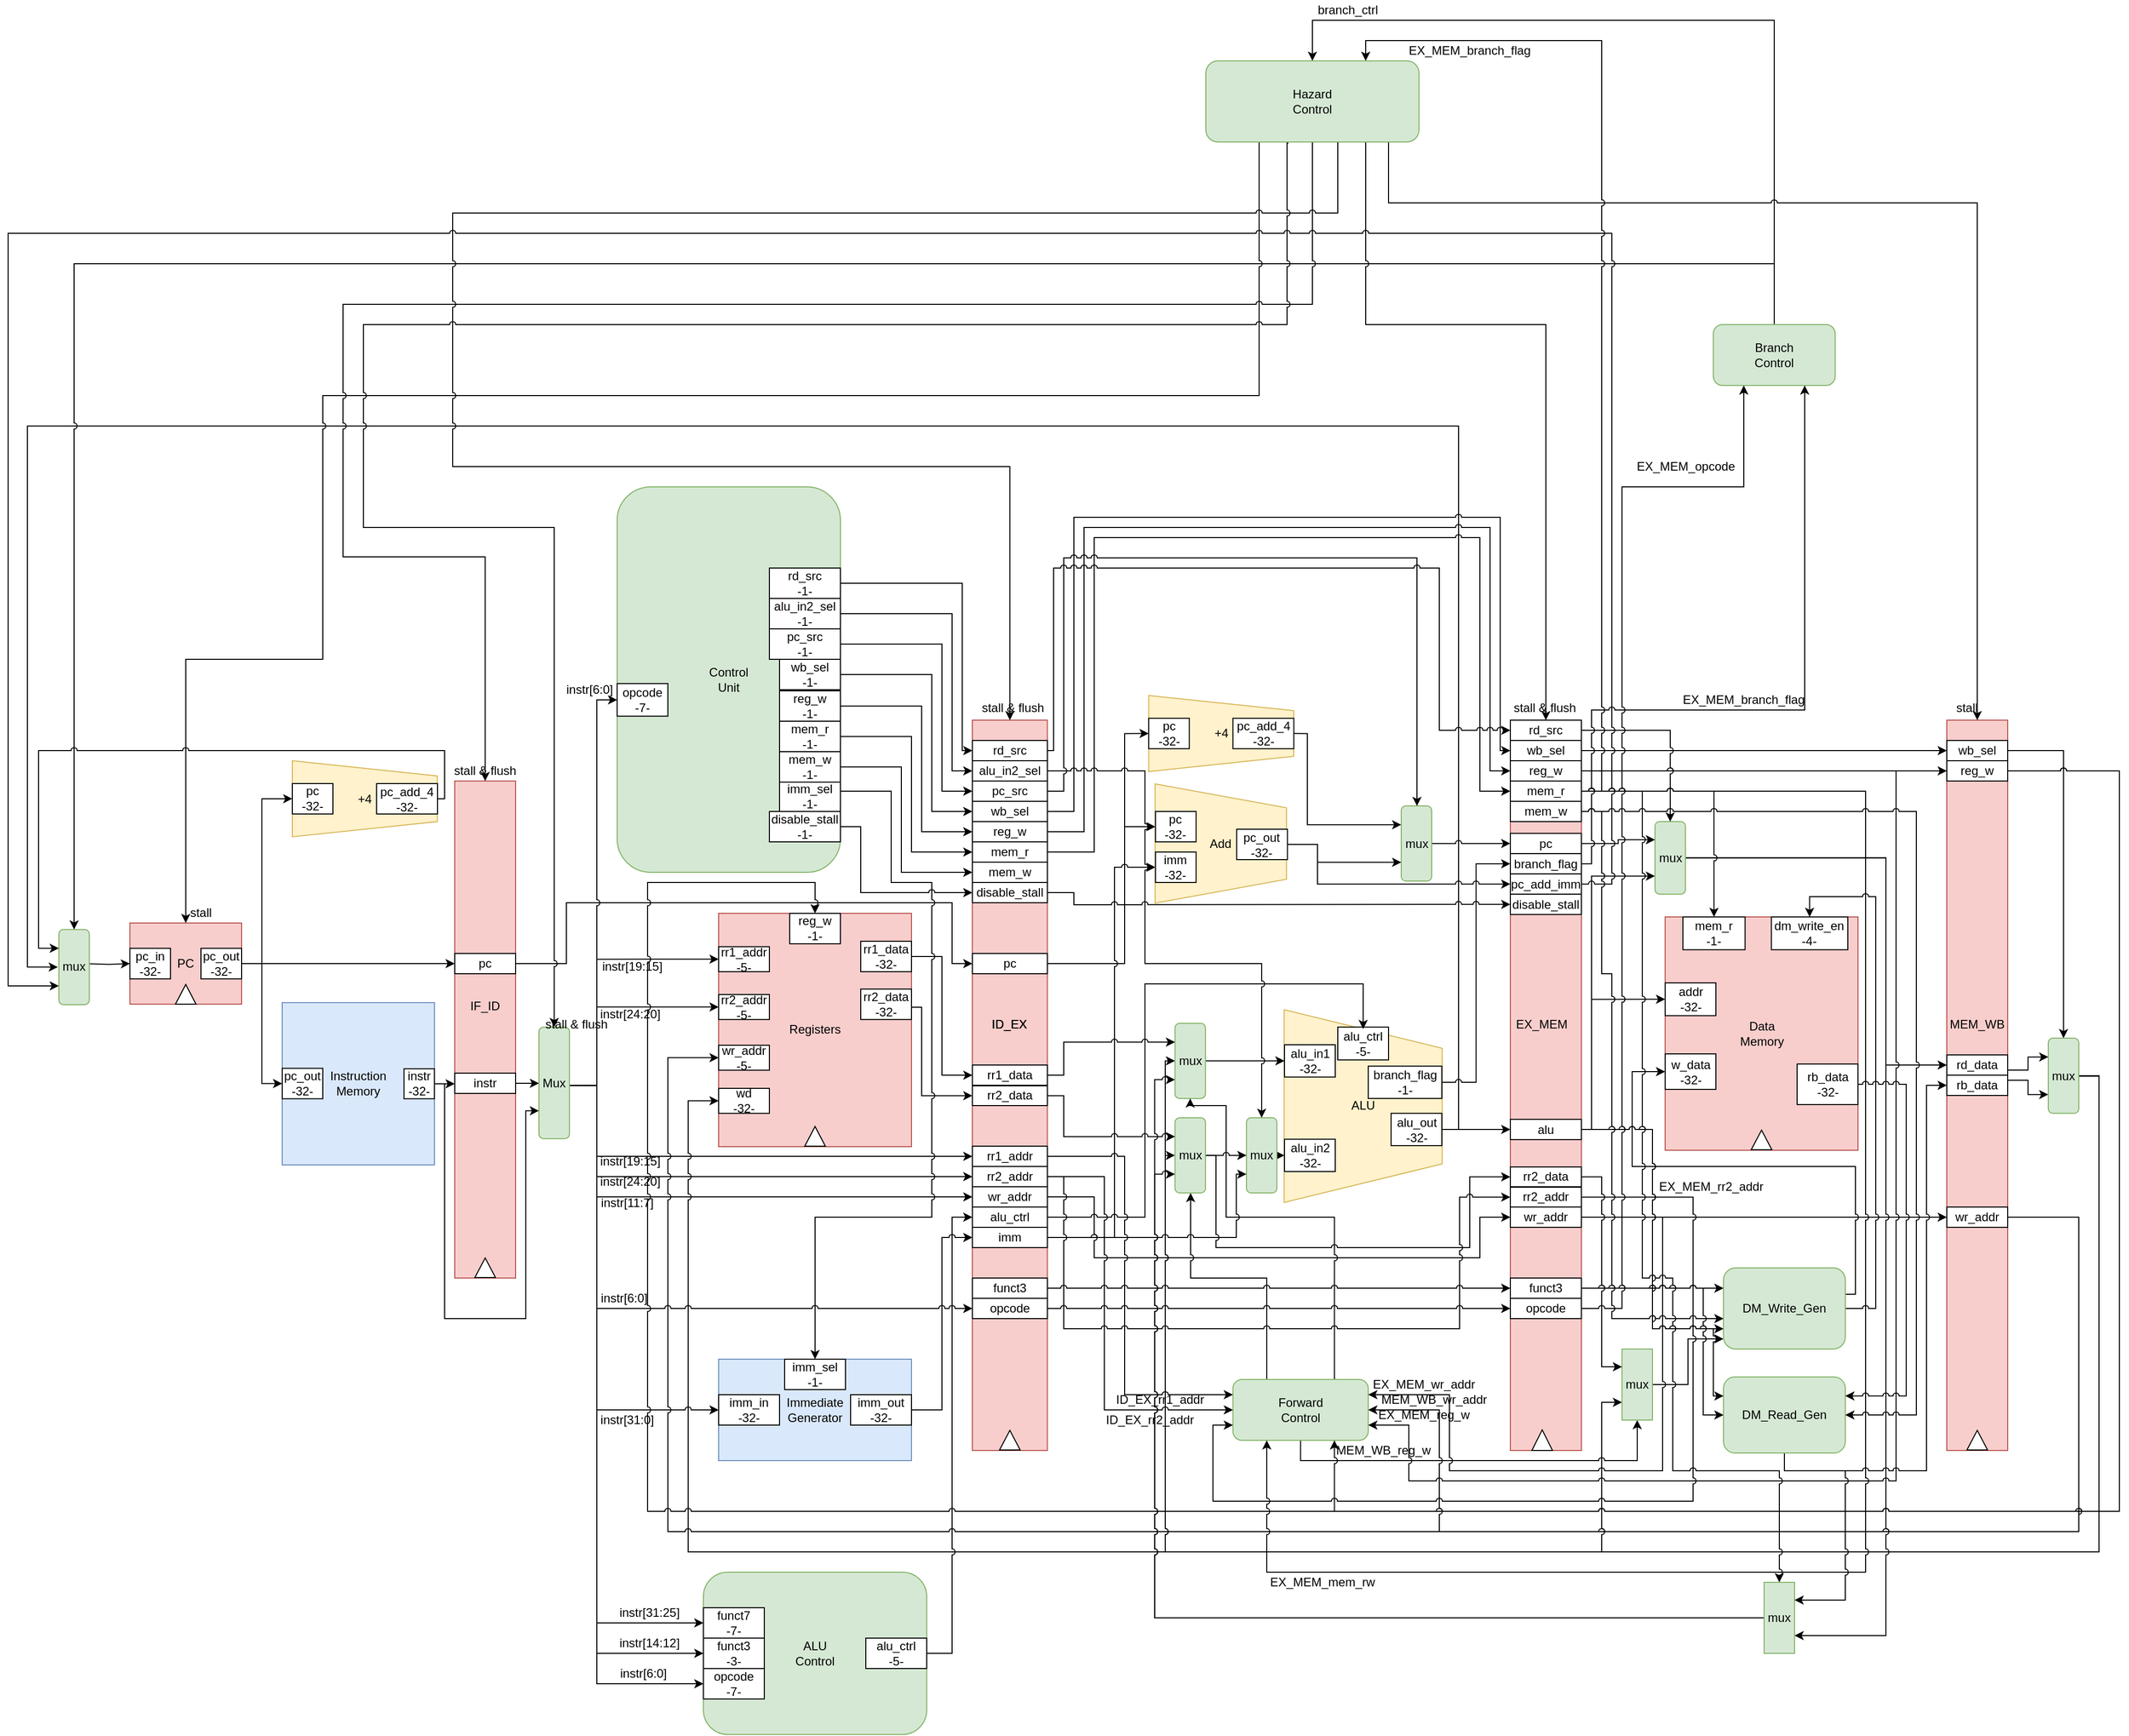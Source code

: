 <mxfile version="12.9.11" type="github">
  <diagram id="wc0N1XrM5LsczAEODqGr" name="Page-1">
    <mxGraphModel dx="813" dy="1259" grid="1" gridSize="10" guides="1" tooltips="1" connect="1" arrows="1" fold="1" page="0" pageScale="1" pageWidth="827" pageHeight="1169" math="0" shadow="0">
      <root>
        <mxCell id="0" />
        <mxCell id="1" parent="0" />
        <mxCell id="4Js2agZN6jOMp-eoVjv0-27" style="edgeStyle=orthogonalEdgeStyle;rounded=0;orthogonalLoop=1;jettySize=auto;html=1;exitX=0.5;exitY=0;exitDx=0;exitDy=0;entryX=0;entryY=0.5;entryDx=0;entryDy=0;" parent="1" target="4Js2agZN6jOMp-eoVjv0-1" edge="1">
          <mxGeometry relative="1" as="geometry">
            <mxPoint x="157.5" y="400.16" as="sourcePoint" />
          </mxGeometry>
        </mxCell>
        <mxCell id="0FhCpNb5tNOCeEwcjjfK-18" value="" style="group" parent="1" vertex="1" connectable="0">
          <mxGeometry x="350" y="438.48" width="150" height="160" as="geometry" />
        </mxCell>
        <mxCell id="4Js2agZN6jOMp-eoVjv0-6" value="&lt;font style=&quot;font-size: 12px&quot;&gt;Instruction&lt;br&gt;Memory&lt;/font&gt;" style="rounded=0;whiteSpace=wrap;html=1;shadow=0;glass=0;comic=0;fillColor=#dae8fc;strokeColor=#6c8ebf;" parent="0FhCpNb5tNOCeEwcjjfK-18" vertex="1">
          <mxGeometry width="150" height="160" as="geometry" />
        </mxCell>
        <mxCell id="0FhCpNb5tNOCeEwcjjfK-7" value="instr&lt;br&gt;-32-" style="rounded=0;whiteSpace=wrap;html=1;" parent="0FhCpNb5tNOCeEwcjjfK-18" vertex="1">
          <mxGeometry x="120" y="65.24" width="30" height="29.52" as="geometry" />
        </mxCell>
        <mxCell id="0FhCpNb5tNOCeEwcjjfK-8" value="pc_out&lt;br&gt;-32-" style="rounded=0;whiteSpace=wrap;html=1;" parent="0FhCpNb5tNOCeEwcjjfK-18" vertex="1">
          <mxGeometry y="64.76" width="40" height="30" as="geometry" />
        </mxCell>
        <mxCell id="0FhCpNb5tNOCeEwcjjfK-19" value="" style="group" parent="1" vertex="1" connectable="0">
          <mxGeometry x="200" y="360" width="110" height="80.01" as="geometry" />
        </mxCell>
        <mxCell id="4Js2agZN6jOMp-eoVjv0-1" value="&lt;font style=&quot;font-size: 12px&quot;&gt;PC&lt;/font&gt;" style="rounded=0;whiteSpace=wrap;html=1;fillColor=#f8cecc;strokeColor=#b85450;gradientColor=none;comic=0;shadow=0;glass=0;" parent="0FhCpNb5tNOCeEwcjjfK-19" vertex="1">
          <mxGeometry width="110" height="80" as="geometry" />
        </mxCell>
        <mxCell id="4Js2agZN6jOMp-eoVjv0-2" value="" style="triangle;whiteSpace=wrap;html=1;rounded=0;shadow=0;glass=0;comic=0;direction=west;rotation=90;" parent="0FhCpNb5tNOCeEwcjjfK-19" vertex="1">
          <mxGeometry x="45.31" y="60.16" width="19.38" height="20.32" as="geometry" />
        </mxCell>
        <mxCell id="0FhCpNb5tNOCeEwcjjfK-9" value="pc_out&lt;br&gt;-32-" style="rounded=0;whiteSpace=wrap;html=1;" parent="0FhCpNb5tNOCeEwcjjfK-19" vertex="1">
          <mxGeometry x="70" y="24.92" width="40" height="30.16" as="geometry" />
        </mxCell>
        <mxCell id="0FhCpNb5tNOCeEwcjjfK-11" value="pc_in&lt;br&gt;-32-" style="rounded=0;whiteSpace=wrap;html=1;" parent="0FhCpNb5tNOCeEwcjjfK-19" vertex="1">
          <mxGeometry y="24.92" width="40" height="30.16" as="geometry" />
        </mxCell>
        <mxCell id="0FhCpNb5tNOCeEwcjjfK-20" value="" style="group" parent="1" vertex="1" connectable="0">
          <mxGeometry x="520" y="220" width="60" height="720" as="geometry" />
        </mxCell>
        <mxCell id="4Js2agZN6jOMp-eoVjv0-10" value="&lt;p style=&quot;line-height: 190%&quot;&gt;&lt;br&gt;&lt;/p&gt;" style="rounded=0;whiteSpace=wrap;html=1;shadow=0;glass=0;comic=0;fillColor=#f8cecc;strokeColor=#b85450;" parent="0FhCpNb5tNOCeEwcjjfK-20" vertex="1">
          <mxGeometry width="60" height="490" as="geometry" />
        </mxCell>
        <mxCell id="4Js2agZN6jOMp-eoVjv0-16" value="IF_ID" style="text;html=1;strokeColor=none;fillColor=none;align=center;verticalAlign=middle;whiteSpace=wrap;rounded=0;shadow=0;glass=0;comic=0;" parent="0FhCpNb5tNOCeEwcjjfK-20" vertex="1">
          <mxGeometry x="10" y="212" width="40" height="20" as="geometry" />
        </mxCell>
        <mxCell id="4Js2agZN6jOMp-eoVjv0-17" value="pc" style="rounded=0;whiteSpace=wrap;html=1;shadow=0;glass=0;comic=0;" parent="0FhCpNb5tNOCeEwcjjfK-20" vertex="1">
          <mxGeometry y="170" width="60" height="20" as="geometry" />
        </mxCell>
        <mxCell id="4Js2agZN6jOMp-eoVjv0-21" value="" style="triangle;whiteSpace=wrap;html=1;rounded=0;shadow=0;glass=0;comic=0;direction=west;rotation=90;" parent="0FhCpNb5tNOCeEwcjjfK-20" vertex="1">
          <mxGeometry x="20.31" y="469.68" width="19.38" height="20.32" as="geometry" />
        </mxCell>
        <mxCell id="ytsN9bAQ36Y-2T4HDE5N-135" value="instr" style="rounded=0;whiteSpace=wrap;html=1;shadow=0;glass=0;comic=0;" vertex="1" parent="0FhCpNb5tNOCeEwcjjfK-20">
          <mxGeometry y="288" width="60" height="20" as="geometry" />
        </mxCell>
        <mxCell id="0FhCpNb5tNOCeEwcjjfK-51" style="edgeStyle=orthogonalEdgeStyle;rounded=0;orthogonalLoop=1;jettySize=auto;html=1;entryX=0;entryY=0.5;entryDx=0;entryDy=0;" parent="1" target="0FhCpNb5tNOCeEwcjjfK-21" edge="1">
          <mxGeometry relative="1" as="geometry">
            <Array as="points">
              <mxPoint x="660" y="520" />
              <mxPoint x="660" y="396" />
            </Array>
            <mxPoint x="630" y="520" as="sourcePoint" />
          </mxGeometry>
        </mxCell>
        <mxCell id="0FhCpNb5tNOCeEwcjjfK-52" style="edgeStyle=orthogonalEdgeStyle;rounded=0;orthogonalLoop=1;jettySize=auto;html=1;entryX=0;entryY=0.5;entryDx=0;entryDy=0;" parent="1" target="0FhCpNb5tNOCeEwcjjfK-22" edge="1">
          <mxGeometry relative="1" as="geometry">
            <Array as="points">
              <mxPoint x="660" y="520" />
              <mxPoint x="660" y="443" />
            </Array>
            <mxPoint x="630" y="520" as="sourcePoint" />
          </mxGeometry>
        </mxCell>
        <mxCell id="0FhCpNb5tNOCeEwcjjfK-56" style="edgeStyle=orthogonalEdgeStyle;rounded=0;orthogonalLoop=1;jettySize=auto;html=1;exitX=1;exitY=0.5;exitDx=0;exitDy=0;entryX=0;entryY=0.5;entryDx=0;entryDy=0;" parent="1" source="4Js2agZN6jOMp-eoVjv0-17" edge="1" target="hnG8B4gKnXL9XaH1Ss9s-34">
          <mxGeometry relative="1" as="geometry">
            <Array as="points">
              <mxPoint x="630" y="340" />
              <mxPoint x="1010" y="340" />
              <mxPoint x="1010" y="400" />
            </Array>
            <mxPoint x="1040" y="400" as="targetPoint" />
          </mxGeometry>
        </mxCell>
        <mxCell id="0FhCpNb5tNOCeEwcjjfK-57" value="Immediate&lt;br&gt;Generator" style="rounded=0;whiteSpace=wrap;html=1;fillColor=#dae8fc;strokeColor=#6c8ebf;" parent="1" vertex="1">
          <mxGeometry x="780" y="790" width="190" height="100" as="geometry" />
        </mxCell>
        <mxCell id="0FhCpNb5tNOCeEwcjjfK-58" value="instr[19:15]" style="text;html=1;strokeColor=none;fillColor=none;align=center;verticalAlign=middle;whiteSpace=wrap;rounded=0;" parent="1" vertex="1">
          <mxGeometry x="680" y="393.44" width="30" height="20" as="geometry" />
        </mxCell>
        <mxCell id="0FhCpNb5tNOCeEwcjjfK-59" value="instr[24:20]" style="text;html=1;strokeColor=none;fillColor=none;align=center;verticalAlign=middle;whiteSpace=wrap;rounded=0;" parent="1" vertex="1">
          <mxGeometry x="673" y="440.48" width="40" height="20" as="geometry" />
        </mxCell>
        <mxCell id="0FhCpNb5tNOCeEwcjjfK-93" style="edgeStyle=orthogonalEdgeStyle;rounded=0;orthogonalLoop=1;jettySize=auto;html=1;entryX=0;entryY=0.5;entryDx=0;entryDy=0;" parent="1" target="hnG8B4gKnXL9XaH1Ss9s-38" edge="1">
          <mxGeometry relative="1" as="geometry">
            <Array as="points">
              <mxPoint x="660" y="520" />
              <mxPoint x="660" y="590" />
            </Array>
            <mxPoint x="630" y="520.224" as="sourcePoint" />
          </mxGeometry>
        </mxCell>
        <mxCell id="0FhCpNb5tNOCeEwcjjfK-94" style="edgeStyle=orthogonalEdgeStyle;rounded=0;orthogonalLoop=1;jettySize=auto;html=1;entryX=0;entryY=0.5;entryDx=0;entryDy=0;" parent="1" target="hnG8B4gKnXL9XaH1Ss9s-39" edge="1">
          <mxGeometry relative="1" as="geometry">
            <Array as="points">
              <mxPoint x="660" y="520" />
              <mxPoint x="660" y="610" />
            </Array>
            <mxPoint x="630" y="520" as="sourcePoint" />
          </mxGeometry>
        </mxCell>
        <mxCell id="0FhCpNb5tNOCeEwcjjfK-95" value="instr[19:15]" style="text;html=1;strokeColor=none;fillColor=none;align=center;verticalAlign=middle;whiteSpace=wrap;rounded=0;" parent="1" vertex="1">
          <mxGeometry x="673" y="585" width="40" height="20" as="geometry" />
        </mxCell>
        <mxCell id="0FhCpNb5tNOCeEwcjjfK-98" value="instr[24:20]" style="text;html=1;strokeColor=none;fillColor=none;align=center;verticalAlign=middle;whiteSpace=wrap;rounded=0;" parent="1" vertex="1">
          <mxGeometry x="673" y="605" width="40" height="20" as="geometry" />
        </mxCell>
        <mxCell id="0FhCpNb5tNOCeEwcjjfK-28" value="" style="group" parent="1" vertex="1" connectable="0">
          <mxGeometry x="1030" y="160" width="80" height="720.0" as="geometry" />
        </mxCell>
        <mxCell id="0FhCpNb5tNOCeEwcjjfK-29" value="&lt;p style=&quot;line-height: 190%&quot;&gt;&lt;br&gt;&lt;/p&gt;" style="rounded=0;whiteSpace=wrap;html=1;shadow=0;glass=0;comic=0;fillColor=#f8cecc;strokeColor=#b85450;" parent="0FhCpNb5tNOCeEwcjjfK-28" vertex="1">
          <mxGeometry width="73.846" height="720" as="geometry" />
        </mxCell>
        <mxCell id="0FhCpNb5tNOCeEwcjjfK-30" value="ID_EX" style="text;html=1;strokeColor=none;fillColor=none;align=center;verticalAlign=middle;whiteSpace=wrap;rounded=0;shadow=0;glass=0;comic=0;" parent="0FhCpNb5tNOCeEwcjjfK-28" vertex="1">
          <mxGeometry x="12.308" y="290" width="49.231" height="20" as="geometry" />
        </mxCell>
        <mxCell id="0FhCpNb5tNOCeEwcjjfK-82" value="rr1_addr" style="rounded=0;whiteSpace=wrap;html=1;shadow=0;glass=0;comic=0;fillColor=#d5e8d4;strokeColor=#82b366;" parent="0FhCpNb5tNOCeEwcjjfK-28" vertex="1">
          <mxGeometry y="420" width="73.846" height="40" as="geometry" />
        </mxCell>
        <mxCell id="0FhCpNb5tNOCeEwcjjfK-92" value="rr2_addr" style="rounded=0;whiteSpace=wrap;html=1;shadow=0;glass=0;comic=0;fillColor=#d5e8d4;strokeColor=#82b366;" parent="0FhCpNb5tNOCeEwcjjfK-28" vertex="1">
          <mxGeometry y="460" width="73.846" height="40" as="geometry" />
        </mxCell>
        <mxCell id="hnG8B4gKnXL9XaH1Ss9s-20" value="" style="group" parent="0FhCpNb5tNOCeEwcjjfK-28" vertex="1" connectable="0">
          <mxGeometry width="80" height="720" as="geometry" />
        </mxCell>
        <mxCell id="hnG8B4gKnXL9XaH1Ss9s-22" value="ID_EX" style="text;html=1;strokeColor=none;fillColor=none;align=center;verticalAlign=middle;whiteSpace=wrap;rounded=0;shadow=0;glass=0;comic=0;" parent="hnG8B4gKnXL9XaH1Ss9s-20" vertex="1">
          <mxGeometry x="12.308" y="290" width="49.231" height="20" as="geometry" />
        </mxCell>
        <mxCell id="hnG8B4gKnXL9XaH1Ss9s-31" value="" style="group" parent="hnG8B4gKnXL9XaH1Ss9s-20" vertex="1" connectable="0">
          <mxGeometry width="73.846" height="720" as="geometry" />
        </mxCell>
        <mxCell id="hnG8B4gKnXL9XaH1Ss9s-33" value="ID_EX" style="text;html=1;strokeColor=none;fillColor=none;align=center;verticalAlign=middle;whiteSpace=wrap;rounded=0;shadow=0;glass=0;comic=0;" parent="hnG8B4gKnXL9XaH1Ss9s-31" vertex="1">
          <mxGeometry x="12.308" y="290" width="49.231" height="20" as="geometry" />
        </mxCell>
        <mxCell id="hnG8B4gKnXL9XaH1Ss9s-34" value="pc" style="rounded=0;whiteSpace=wrap;html=1;shadow=0;glass=0;comic=0;" parent="hnG8B4gKnXL9XaH1Ss9s-31" vertex="1">
          <mxGeometry y="230" width="73.846" height="20" as="geometry" />
        </mxCell>
        <mxCell id="hnG8B4gKnXL9XaH1Ss9s-37" value="rr2_data" style="rounded=0;whiteSpace=wrap;html=1;shadow=0;glass=0;comic=0;" parent="hnG8B4gKnXL9XaH1Ss9s-31" vertex="1">
          <mxGeometry y="360.48" width="73.846" height="19.52" as="geometry" />
        </mxCell>
        <mxCell id="hnG8B4gKnXL9XaH1Ss9s-38" value="rr1_addr" style="rounded=0;whiteSpace=wrap;html=1;shadow=0;glass=0;comic=0;" parent="hnG8B4gKnXL9XaH1Ss9s-31" vertex="1">
          <mxGeometry y="420" width="73.846" height="20" as="geometry" />
        </mxCell>
        <mxCell id="hnG8B4gKnXL9XaH1Ss9s-40" value="wr_addr" style="rounded=0;whiteSpace=wrap;html=1;shadow=0;glass=0;comic=0;" parent="hnG8B4gKnXL9XaH1Ss9s-31" vertex="1">
          <mxGeometry y="460" width="73.846" height="20" as="geometry" />
        </mxCell>
        <mxCell id="hnG8B4gKnXL9XaH1Ss9s-39" value="rr2_addr" style="rounded=0;whiteSpace=wrap;html=1;shadow=0;glass=0;comic=0;" parent="hnG8B4gKnXL9XaH1Ss9s-20" vertex="1">
          <mxGeometry y="440" width="73.846" height="20" as="geometry" />
        </mxCell>
        <mxCell id="hnG8B4gKnXL9XaH1Ss9s-208" value="imm" style="rounded=0;whiteSpace=wrap;html=1;shadow=0;glass=0;comic=0;" parent="hnG8B4gKnXL9XaH1Ss9s-20" vertex="1">
          <mxGeometry y="500" width="73.846" height="20" as="geometry" />
        </mxCell>
        <mxCell id="hnG8B4gKnXL9XaH1Ss9s-243" value="alu_ctrl" style="rounded=0;whiteSpace=wrap;html=1;shadow=0;glass=0;comic=0;" parent="hnG8B4gKnXL9XaH1Ss9s-20" vertex="1">
          <mxGeometry y="480" width="73.846" height="20" as="geometry" />
        </mxCell>
        <mxCell id="hnG8B4gKnXL9XaH1Ss9s-36" value="rr1_data" style="rounded=0;whiteSpace=wrap;html=1;shadow=0;glass=0;comic=0;" parent="0FhCpNb5tNOCeEwcjjfK-28" vertex="1">
          <mxGeometry y="340" width="73.846" height="20" as="geometry" />
        </mxCell>
        <mxCell id="hnG8B4gKnXL9XaH1Ss9s-123" value="reg_w" style="rounded=0;whiteSpace=wrap;html=1;" parent="0FhCpNb5tNOCeEwcjjfK-28" vertex="1">
          <mxGeometry y="100" width="73.846" height="20" as="geometry" />
        </mxCell>
        <mxCell id="hnG8B4gKnXL9XaH1Ss9s-300" value="mem_r" style="rounded=0;whiteSpace=wrap;html=1;" parent="0FhCpNb5tNOCeEwcjjfK-28" vertex="1">
          <mxGeometry y="120" width="73.846" height="20" as="geometry" />
        </mxCell>
        <mxCell id="hnG8B4gKnXL9XaH1Ss9s-367" value="wb_sel" style="rounded=0;whiteSpace=wrap;html=1;" parent="0FhCpNb5tNOCeEwcjjfK-28" vertex="1">
          <mxGeometry y="80" width="73.846" height="20" as="geometry" />
        </mxCell>
        <mxCell id="hnG8B4gKnXL9XaH1Ss9s-369" value="" style="triangle;whiteSpace=wrap;html=1;rounded=0;shadow=0;glass=0;comic=0;direction=west;rotation=90;" parent="0FhCpNb5tNOCeEwcjjfK-28" vertex="1">
          <mxGeometry x="27.23" y="699.68" width="19.38" height="20.32" as="geometry" />
        </mxCell>
        <mxCell id="hnG8B4gKnXL9XaH1Ss9s-433" value="alu_in2_sel" style="rounded=0;whiteSpace=wrap;html=1;" parent="0FhCpNb5tNOCeEwcjjfK-28" vertex="1">
          <mxGeometry y="40" width="73.846" height="20" as="geometry" />
        </mxCell>
        <mxCell id="X2gAYC2z7e3UBsYCL5eZ-38" value="opcode" style="rounded=0;whiteSpace=wrap;html=1;shadow=0;glass=0;comic=0;" parent="0FhCpNb5tNOCeEwcjjfK-28" vertex="1">
          <mxGeometry y="570" width="73.846" height="20" as="geometry" />
        </mxCell>
        <mxCell id="Rzcq_e4HD6pNqFMefF2F-46" value="pc_src" style="rounded=0;whiteSpace=wrap;html=1;" parent="0FhCpNb5tNOCeEwcjjfK-28" vertex="1">
          <mxGeometry y="60" width="73.846" height="20" as="geometry" />
        </mxCell>
        <mxCell id="Rzcq_e4HD6pNqFMefF2F-51" value="rd_src" style="rounded=0;whiteSpace=wrap;html=1;" parent="0FhCpNb5tNOCeEwcjjfK-28" vertex="1">
          <mxGeometry x="-7.283e-14" y="20" width="73.846" height="20" as="geometry" />
        </mxCell>
        <mxCell id="ytsN9bAQ36Y-2T4HDE5N-100" value="mem_w" style="rounded=0;whiteSpace=wrap;html=1;" vertex="1" parent="0FhCpNb5tNOCeEwcjjfK-28">
          <mxGeometry y="140" width="73.846" height="20" as="geometry" />
        </mxCell>
        <mxCell id="ytsN9bAQ36Y-2T4HDE5N-106" value="funct3" style="rounded=0;whiteSpace=wrap;html=1;shadow=0;glass=0;comic=0;" vertex="1" parent="0FhCpNb5tNOCeEwcjjfK-28">
          <mxGeometry y="550" width="73.846" height="20" as="geometry" />
        </mxCell>
        <mxCell id="ytsN9bAQ36Y-2T4HDE5N-158" value="disable_stall" style="rounded=0;whiteSpace=wrap;html=1;" vertex="1" parent="0FhCpNb5tNOCeEwcjjfK-28">
          <mxGeometry y="160" width="73.846" height="20" as="geometry" />
        </mxCell>
        <mxCell id="hnG8B4gKnXL9XaH1Ss9s-2" value="" style="group" parent="1" vertex="1" connectable="0">
          <mxGeometry x="780" y="350" width="190" height="230.48" as="geometry" />
        </mxCell>
        <mxCell id="0FhCpNb5tNOCeEwcjjfK-27" value="" style="group;fillColor=#d5e8d4;strokeColor=#82b366;" parent="hnG8B4gKnXL9XaH1Ss9s-2" vertex="1" connectable="0">
          <mxGeometry y="0.48" width="190" height="230.0" as="geometry" />
        </mxCell>
        <mxCell id="0FhCpNb5tNOCeEwcjjfK-6" value="&lt;font style=&quot;font-size: 12px&quot;&gt;Registers&lt;/font&gt;" style="rounded=0;whiteSpace=wrap;html=1;shadow=0;glass=0;comic=0;fillColor=#f8cecc;strokeColor=#b85450;" parent="0FhCpNb5tNOCeEwcjjfK-27" vertex="1">
          <mxGeometry width="190" height="230" as="geometry" />
        </mxCell>
        <mxCell id="0FhCpNb5tNOCeEwcjjfK-21" value="rr1_addr&lt;br&gt;-5-" style="rounded=0;whiteSpace=wrap;html=1;" parent="0FhCpNb5tNOCeEwcjjfK-27" vertex="1">
          <mxGeometry y="32.857" width="50" height="24.643" as="geometry" />
        </mxCell>
        <mxCell id="0FhCpNb5tNOCeEwcjjfK-22" value="rr2_addr&lt;br&gt;-5-" style="rounded=0;whiteSpace=wrap;html=1;" parent="0FhCpNb5tNOCeEwcjjfK-27" vertex="1">
          <mxGeometry y="80.0" width="50" height="24.643" as="geometry" />
        </mxCell>
        <mxCell id="0FhCpNb5tNOCeEwcjjfK-23" value="wr_addr&lt;br&gt;-5-" style="rounded=0;whiteSpace=wrap;html=1;" parent="0FhCpNb5tNOCeEwcjjfK-27" vertex="1">
          <mxGeometry y="130.004" width="50" height="24.643" as="geometry" />
        </mxCell>
        <mxCell id="0FhCpNb5tNOCeEwcjjfK-24" value="wd&lt;br&gt;-32-" style="rounded=0;whiteSpace=wrap;html=1;" parent="0FhCpNb5tNOCeEwcjjfK-27" vertex="1">
          <mxGeometry y="172.5" width="50" height="24.643" as="geometry" />
        </mxCell>
        <mxCell id="0FhCpNb5tNOCeEwcjjfK-25" value="rr1_data&lt;br&gt;-32-" style="rounded=0;whiteSpace=wrap;html=1;" parent="0FhCpNb5tNOCeEwcjjfK-27" vertex="1">
          <mxGeometry x="140" y="27.5" width="50" height="30" as="geometry" />
        </mxCell>
        <mxCell id="0FhCpNb5tNOCeEwcjjfK-26" value="rr2_data&lt;br&gt;-32-" style="rounded=0;whiteSpace=wrap;html=1;" parent="0FhCpNb5tNOCeEwcjjfK-27" vertex="1">
          <mxGeometry x="140" y="74.64" width="50" height="30" as="geometry" />
        </mxCell>
        <mxCell id="hnG8B4gKnXL9XaH1Ss9s-1" value="" style="triangle;whiteSpace=wrap;html=1;rounded=0;shadow=0;glass=0;comic=0;direction=west;rotation=90;" parent="0FhCpNb5tNOCeEwcjjfK-27" vertex="1">
          <mxGeometry x="85.31" y="209.68" width="19.38" height="20.32" as="geometry" />
        </mxCell>
        <mxCell id="hnG8B4gKnXL9XaH1Ss9s-18" value="reg_w&lt;br&gt;-1-" style="rounded=0;whiteSpace=wrap;html=1;" parent="0FhCpNb5tNOCeEwcjjfK-27" vertex="1">
          <mxGeometry x="70" width="50" height="30" as="geometry" />
        </mxCell>
        <mxCell id="hnG8B4gKnXL9XaH1Ss9s-5" value="ALU" style="shape=trapezoid;perimeter=trapezoidPerimeter;whiteSpace=wrap;html=1;rounded=0;shadow=0;glass=0;comic=0;fillColor=#fff2cc;strokeColor=#d6b656;rotation=90;horizontal=0;" parent="1" vertex="1">
          <mxGeometry x="1320" y="462.62" width="190" height="155.72" as="geometry" />
        </mxCell>
        <mxCell id="hnG8B4gKnXL9XaH1Ss9s-42" value="ALU&lt;br&gt;Control" style="rounded=1;whiteSpace=wrap;html=1;fillColor=#d5e8d4;strokeColor=#82b366;" parent="1" vertex="1">
          <mxGeometry x="765" y="1000" width="220" height="160" as="geometry" />
        </mxCell>
        <mxCell id="hnG8B4gKnXL9XaH1Ss9s-77" style="edgeStyle=orthogonalEdgeStyle;rounded=0;orthogonalLoop=1;jettySize=auto;html=1;entryX=0;entryY=0.5;entryDx=0;entryDy=0;" parent="1" target="hnG8B4gKnXL9XaH1Ss9s-40" edge="1">
          <mxGeometry relative="1" as="geometry">
            <Array as="points">
              <mxPoint x="660" y="520" />
              <mxPoint x="660" y="630" />
            </Array>
            <mxPoint x="630" y="520.155" as="sourcePoint" />
          </mxGeometry>
        </mxCell>
        <mxCell id="hnG8B4gKnXL9XaH1Ss9s-78" value="instr[11:7]" style="text;html=1;strokeColor=none;fillColor=none;align=center;verticalAlign=middle;whiteSpace=wrap;rounded=0;" parent="1" vertex="1">
          <mxGeometry x="667" y="626.12" width="46" height="20" as="geometry" />
        </mxCell>
        <mxCell id="hnG8B4gKnXL9XaH1Ss9s-79" value="" style="group" parent="1" vertex="1" connectable="0">
          <mxGeometry x="1712.5" y="354" width="190" height="230" as="geometry" />
        </mxCell>
        <mxCell id="hnG8B4gKnXL9XaH1Ss9s-3" value="Data&lt;br&gt;Memory" style="rounded=0;whiteSpace=wrap;html=1;fillColor=#f8cecc;strokeColor=#b85450;" parent="hnG8B4gKnXL9XaH1Ss9s-79" vertex="1">
          <mxGeometry width="190" height="230" as="geometry" />
        </mxCell>
        <mxCell id="hnG8B4gKnXL9XaH1Ss9s-4" value="" style="triangle;whiteSpace=wrap;html=1;rounded=0;shadow=0;glass=0;comic=0;direction=west;rotation=90;" parent="hnG8B4gKnXL9XaH1Ss9s-79" vertex="1">
          <mxGeometry x="85.31" y="209.68" width="19.38" height="20.32" as="geometry" />
        </mxCell>
        <mxCell id="hnG8B4gKnXL9XaH1Ss9s-87" value="rb_data&lt;br&gt;-32-" style="rounded=0;whiteSpace=wrap;html=1;shadow=0;glass=0;comic=0;" parent="hnG8B4gKnXL9XaH1Ss9s-79" vertex="1">
          <mxGeometry x="130" y="145" width="60" height="40" as="geometry" />
        </mxCell>
        <mxCell id="hnG8B4gKnXL9XaH1Ss9s-216" value="mem_r&lt;br&gt;-1-" style="rounded=0;whiteSpace=wrap;html=1;rotation=0;" parent="hnG8B4gKnXL9XaH1Ss9s-79" vertex="1">
          <mxGeometry x="17.5" width="61.25" height="32.32" as="geometry" />
        </mxCell>
        <mxCell id="hnG8B4gKnXL9XaH1Ss9s-358" value="addr&lt;br&gt;-32-" style="rounded=0;whiteSpace=wrap;html=1;rotation=0;" parent="hnG8B4gKnXL9XaH1Ss9s-79" vertex="1">
          <mxGeometry y="65" width="50" height="32.32" as="geometry" />
        </mxCell>
        <mxCell id="hnG8B4gKnXL9XaH1Ss9s-360" value="w_data&lt;br&gt;-32-" style="rounded=0;whiteSpace=wrap;html=1;rotation=0;" parent="hnG8B4gKnXL9XaH1Ss9s-79" vertex="1">
          <mxGeometry y="135" width="50" height="35" as="geometry" />
        </mxCell>
        <mxCell id="ytsN9bAQ36Y-2T4HDE5N-97" value="dm_write_en&lt;br&gt;-4-" style="rounded=0;whiteSpace=wrap;html=1;rotation=0;" vertex="1" parent="hnG8B4gKnXL9XaH1Ss9s-79">
          <mxGeometry x="104.69" width="75.31" height="32.32" as="geometry" />
        </mxCell>
        <mxCell id="hnG8B4gKnXL9XaH1Ss9s-100" style="edgeStyle=orthogonalEdgeStyle;rounded=0;orthogonalLoop=1;jettySize=auto;html=1;exitX=1;exitY=0.5;exitDx=0;exitDy=0;entryX=0;entryY=0.5;entryDx=0;entryDy=0;" parent="1" source="hnG8B4gKnXL9XaH1Ss9s-91" target="hnG8B4gKnXL9XaH1Ss9s-99" edge="1">
          <mxGeometry relative="1" as="geometry" />
        </mxCell>
        <mxCell id="hnG8B4gKnXL9XaH1Ss9s-418" style="edgeStyle=orthogonalEdgeStyle;rounded=0;jumpStyle=arc;orthogonalLoop=1;jettySize=auto;html=1;exitX=1;exitY=0.5;exitDx=0;exitDy=0;entryX=0;entryY=0.5;entryDx=0;entryDy=0;" parent="1" edge="1">
          <mxGeometry relative="1" as="geometry">
            <mxPoint x="129" y="403.44" as="targetPoint" />
            <Array as="points">
              <mxPoint x="1509" y="563" />
              <mxPoint x="1509" y="-130" />
              <mxPoint x="99" y="-130" />
              <mxPoint x="99" y="403" />
            </Array>
            <mxPoint x="1491.5" y="563.54" as="sourcePoint" />
          </mxGeometry>
        </mxCell>
        <mxCell id="hnG8B4gKnXL9XaH1Ss9s-91" value="alu_out&lt;br&gt;-32-" style="rounded=0;whiteSpace=wrap;html=1;" parent="1" vertex="1">
          <mxGeometry x="1442.5" y="547.62" width="50" height="31.84" as="geometry" />
        </mxCell>
        <mxCell id="hnG8B4gKnXL9XaH1Ss9s-101" style="edgeStyle=orthogonalEdgeStyle;rounded=0;orthogonalLoop=1;jettySize=auto;html=1;exitX=1;exitY=0.5;exitDx=0;exitDy=0;entryX=0;entryY=0.5;entryDx=0;entryDy=0;" parent="1" source="0FhCpNb5tNOCeEwcjjfK-25" target="hnG8B4gKnXL9XaH1Ss9s-36" edge="1">
          <mxGeometry relative="1" as="geometry">
            <Array as="points">
              <mxPoint x="1000" y="393" />
              <mxPoint x="1000" y="510" />
            </Array>
          </mxGeometry>
        </mxCell>
        <mxCell id="hnG8B4gKnXL9XaH1Ss9s-102" style="edgeStyle=orthogonalEdgeStyle;rounded=0;orthogonalLoop=1;jettySize=auto;html=1;exitX=1;exitY=0.5;exitDx=0;exitDy=0;entryX=0;entryY=0.5;entryDx=0;entryDy=0;" parent="1" source="0FhCpNb5tNOCeEwcjjfK-26" target="hnG8B4gKnXL9XaH1Ss9s-37" edge="1">
          <mxGeometry relative="1" as="geometry">
            <Array as="points">
              <mxPoint x="970" y="443" />
              <mxPoint x="980" y="443" />
              <mxPoint x="980" y="530" />
            </Array>
          </mxGeometry>
        </mxCell>
        <mxCell id="0FhCpNb5tNOCeEwcjjfK-37" value="" style="group" parent="1" vertex="1" connectable="0">
          <mxGeometry x="1560" y="160" width="73.846" height="720" as="geometry" />
        </mxCell>
        <mxCell id="0FhCpNb5tNOCeEwcjjfK-38" value="&lt;p style=&quot;line-height: 190%&quot;&gt;&lt;br&gt;&lt;/p&gt;" style="rounded=0;whiteSpace=wrap;html=1;shadow=0;glass=0;comic=0;fillColor=#f8cecc;strokeColor=#b85450;" parent="0FhCpNb5tNOCeEwcjjfK-37" vertex="1">
          <mxGeometry width="70" height="720" as="geometry" />
        </mxCell>
        <mxCell id="0FhCpNb5tNOCeEwcjjfK-39" value="EX_MEM" style="text;html=1;strokeColor=none;fillColor=none;align=center;verticalAlign=middle;whiteSpace=wrap;rounded=0;shadow=0;glass=0;comic=0;" parent="0FhCpNb5tNOCeEwcjjfK-37" vertex="1">
          <mxGeometry x="10.459" y="290" width="41.835" height="20" as="geometry" />
        </mxCell>
        <mxCell id="0FhCpNb5tNOCeEwcjjfK-41" value="" style="triangle;whiteSpace=wrap;html=1;rounded=0;shadow=0;glass=0;comic=0;direction=west;rotation=90;" parent="0FhCpNb5tNOCeEwcjjfK-37" vertex="1">
          <mxGeometry x="21.242" y="699.68" width="20.269" height="20.32" as="geometry" />
        </mxCell>
        <mxCell id="hnG8B4gKnXL9XaH1Ss9s-99" value="alu" style="rounded=0;whiteSpace=wrap;html=1;shadow=0;glass=0;comic=0;" parent="0FhCpNb5tNOCeEwcjjfK-37" vertex="1">
          <mxGeometry y="393.54" width="70" height="20" as="geometry" />
        </mxCell>
        <mxCell id="hnG8B4gKnXL9XaH1Ss9s-126" value="reg_w" style="rounded=0;whiteSpace=wrap;html=1;" parent="0FhCpNb5tNOCeEwcjjfK-37" vertex="1">
          <mxGeometry y="40" width="70" height="20" as="geometry" />
        </mxCell>
        <mxCell id="hnG8B4gKnXL9XaH1Ss9s-279" value="wr_addr" style="rounded=0;whiteSpace=wrap;html=1;shadow=0;glass=0;comic=0;" parent="0FhCpNb5tNOCeEwcjjfK-37" vertex="1">
          <mxGeometry y="480" width="70" height="20" as="geometry" />
        </mxCell>
        <mxCell id="hnG8B4gKnXL9XaH1Ss9s-304" value="mem_r" style="rounded=0;whiteSpace=wrap;html=1;" parent="0FhCpNb5tNOCeEwcjjfK-37" vertex="1">
          <mxGeometry y="60" width="70" height="20" as="geometry" />
        </mxCell>
        <mxCell id="hnG8B4gKnXL9XaH1Ss9s-338" value="rr2_data" style="rounded=0;whiteSpace=wrap;html=1;shadow=0;glass=0;comic=0;" parent="0FhCpNb5tNOCeEwcjjfK-37" vertex="1">
          <mxGeometry y="440.48" width="70" height="19.52" as="geometry" />
        </mxCell>
        <mxCell id="hnG8B4gKnXL9XaH1Ss9s-395" value="wb_sel" style="rounded=0;whiteSpace=wrap;html=1;" parent="0FhCpNb5tNOCeEwcjjfK-37" vertex="1">
          <mxGeometry y="20" width="70" height="20" as="geometry" />
        </mxCell>
        <mxCell id="X2gAYC2z7e3UBsYCL5eZ-20" value="pc" style="rounded=0;whiteSpace=wrap;html=1;shadow=0;glass=0;comic=0;" parent="0FhCpNb5tNOCeEwcjjfK-37" vertex="1">
          <mxGeometry y="111.6" width="70" height="20" as="geometry" />
        </mxCell>
        <mxCell id="Rzcq_e4HD6pNqFMefF2F-52" value="rd_src" style="rounded=0;whiteSpace=wrap;html=1;" parent="0FhCpNb5tNOCeEwcjjfK-37" vertex="1">
          <mxGeometry width="70" height="20" as="geometry" />
        </mxCell>
        <mxCell id="ytsN9bAQ36Y-2T4HDE5N-3" value="rr2_addr" style="rounded=0;whiteSpace=wrap;html=1;shadow=0;glass=0;comic=0;" vertex="1" parent="0FhCpNb5tNOCeEwcjjfK-37">
          <mxGeometry y="460.48" width="70" height="19.52" as="geometry" />
        </mxCell>
        <mxCell id="ytsN9bAQ36Y-2T4HDE5N-102" value="mem_w" style="rounded=0;whiteSpace=wrap;html=1;" vertex="1" parent="0FhCpNb5tNOCeEwcjjfK-37">
          <mxGeometry y="80" width="70" height="20" as="geometry" />
        </mxCell>
        <mxCell id="ytsN9bAQ36Y-2T4HDE5N-104" value="opcode" style="rounded=0;whiteSpace=wrap;html=1;shadow=0;glass=0;comic=0;" vertex="1" parent="0FhCpNb5tNOCeEwcjjfK-37">
          <mxGeometry y="570" width="70" height="20" as="geometry" />
        </mxCell>
        <mxCell id="ytsN9bAQ36Y-2T4HDE5N-107" value="funct3" style="rounded=0;whiteSpace=wrap;html=1;shadow=0;glass=0;comic=0;" vertex="1" parent="0FhCpNb5tNOCeEwcjjfK-37">
          <mxGeometry y="550" width="70" height="20" as="geometry" />
        </mxCell>
        <mxCell id="ytsN9bAQ36Y-2T4HDE5N-123" value="branch_flag" style="rounded=0;whiteSpace=wrap;html=1;shadow=0;glass=0;comic=0;" vertex="1" parent="0FhCpNb5tNOCeEwcjjfK-37">
          <mxGeometry y="131.6" width="70" height="20" as="geometry" />
        </mxCell>
        <mxCell id="ytsN9bAQ36Y-2T4HDE5N-124" value="pc_add_imm" style="rounded=0;whiteSpace=wrap;html=1;shadow=0;glass=0;comic=0;" vertex="1" parent="0FhCpNb5tNOCeEwcjjfK-37">
          <mxGeometry y="151.6" width="70" height="20" as="geometry" />
        </mxCell>
        <mxCell id="ytsN9bAQ36Y-2T4HDE5N-154" value="disable_stall" style="rounded=0;whiteSpace=wrap;html=1;shadow=0;glass=0;comic=0;" vertex="1" parent="0FhCpNb5tNOCeEwcjjfK-37">
          <mxGeometry y="171.6" width="70" height="20" as="geometry" />
        </mxCell>
        <mxCell id="hnG8B4gKnXL9XaH1Ss9s-106" value="instr[14:12]" style="text;html=1;strokeColor=none;fillColor=none;align=center;verticalAlign=middle;whiteSpace=wrap;rounded=0;" parent="1" vertex="1">
          <mxGeometry x="689" y="1060" width="46" height="20" as="geometry" />
        </mxCell>
        <mxCell id="hnG8B4gKnXL9XaH1Ss9s-107" style="edgeStyle=orthogonalEdgeStyle;rounded=0;orthogonalLoop=1;jettySize=auto;html=1;entryX=0;entryY=0.5;entryDx=0;entryDy=0;jumpStyle=arc;" parent="1" target="hnG8B4gKnXL9XaH1Ss9s-110" edge="1">
          <mxGeometry relative="1" as="geometry">
            <Array as="points">
              <mxPoint x="630" y="520" />
              <mxPoint x="660" y="520" />
              <mxPoint x="660" y="140" />
            </Array>
            <mxPoint x="630" y="520" as="sourcePoint" />
          </mxGeometry>
        </mxCell>
        <mxCell id="hnG8B4gKnXL9XaH1Ss9s-108" value="instr[6:0]" style="text;html=1;strokeColor=none;fillColor=none;align=center;verticalAlign=middle;whiteSpace=wrap;rounded=0;" parent="1" vertex="1">
          <mxGeometry x="633" y="120" width="40" height="20" as="geometry" />
        </mxCell>
        <mxCell id="hnG8B4gKnXL9XaH1Ss9s-111" value="" style="group" parent="1" vertex="1" connectable="0">
          <mxGeometry x="680" y="50" width="220" height="260" as="geometry" />
        </mxCell>
        <mxCell id="hnG8B4gKnXL9XaH1Ss9s-19" value="Control&lt;br&gt;Unit" style="rounded=1;whiteSpace=wrap;html=1;fillColor=#d5e8d4;strokeColor=#82b366;" parent="hnG8B4gKnXL9XaH1Ss9s-111" vertex="1">
          <mxGeometry y="-120" width="220" height="380" as="geometry" />
        </mxCell>
        <mxCell id="hnG8B4gKnXL9XaH1Ss9s-110" value="opcode&lt;br&gt;-7-" style="rounded=0;whiteSpace=wrap;html=1;" parent="hnG8B4gKnXL9XaH1Ss9s-111" vertex="1">
          <mxGeometry y="73.91" width="50" height="32.18" as="geometry" />
        </mxCell>
        <mxCell id="ytsN9bAQ36Y-2T4HDE5N-174" value="disable_stall&lt;br&gt;-1-" style="rounded=0;whiteSpace=wrap;html=1;" vertex="1" parent="hnG8B4gKnXL9XaH1Ss9s-111">
          <mxGeometry x="150" y="200" width="70" height="30" as="geometry" />
        </mxCell>
        <mxCell id="hnG8B4gKnXL9XaH1Ss9s-127" style="edgeStyle=orthogonalEdgeStyle;rounded=0;jumpStyle=arc;orthogonalLoop=1;jettySize=auto;html=1;exitX=1;exitY=0.5;exitDx=0;exitDy=0;" parent="1" source="hnG8B4gKnXL9XaH1Ss9s-123" target="hnG8B4gKnXL9XaH1Ss9s-126" edge="1">
          <mxGeometry relative="1" as="geometry">
            <Array as="points">
              <mxPoint x="1140" y="270" />
              <mxPoint x="1140" y="-30" />
              <mxPoint x="1540" y="-30" />
              <mxPoint x="1540" y="210" />
            </Array>
          </mxGeometry>
        </mxCell>
        <mxCell id="hnG8B4gKnXL9XaH1Ss9s-136" style="edgeStyle=orthogonalEdgeStyle;rounded=0;jumpStyle=arc;orthogonalLoop=1;jettySize=auto;html=1;exitX=1;exitY=0.5;exitDx=0;exitDy=0;" parent="1" source="hnG8B4gKnXL9XaH1Ss9s-126" target="hnG8B4gKnXL9XaH1Ss9s-135" edge="1">
          <mxGeometry relative="1" as="geometry" />
        </mxCell>
        <mxCell id="hnG8B4gKnXL9XaH1Ss9s-137" style="edgeStyle=orthogonalEdgeStyle;rounded=0;jumpStyle=arc;orthogonalLoop=1;jettySize=auto;html=1;entryX=0;entryY=0.5;entryDx=0;entryDy=0;" parent="1" target="0FhCpNb5tNOCeEwcjjfK-24" edge="1">
          <mxGeometry relative="1" as="geometry">
            <Array as="points">
              <mxPoint x="2120" y="511" />
              <mxPoint x="2140" y="511" />
              <mxPoint x="2140" y="980" />
              <mxPoint x="750" y="980" />
              <mxPoint x="750" y="535" />
            </Array>
            <mxPoint x="2120" y="511" as="sourcePoint" />
          </mxGeometry>
        </mxCell>
        <mxCell id="hnG8B4gKnXL9XaH1Ss9s-167" value="funct7&lt;br&gt;-7-" style="rounded=0;whiteSpace=wrap;html=1;shadow=0;glass=0;comic=0;" parent="1" vertex="1">
          <mxGeometry x="765" y="1035" width="60" height="30" as="geometry" />
        </mxCell>
        <mxCell id="hnG8B4gKnXL9XaH1Ss9s-171" value="funct3&lt;br&gt;-3-" style="rounded=0;whiteSpace=wrap;html=1;shadow=0;glass=0;comic=0;" parent="1" vertex="1">
          <mxGeometry x="765" y="1065" width="60" height="30" as="geometry" />
        </mxCell>
        <mxCell id="hnG8B4gKnXL9XaH1Ss9s-245" style="edgeStyle=orthogonalEdgeStyle;rounded=0;jumpStyle=arc;orthogonalLoop=1;jettySize=auto;html=1;exitX=1;exitY=0.5;exitDx=0;exitDy=0;entryX=0;entryY=0.5;entryDx=0;entryDy=0;" parent="1" source="hnG8B4gKnXL9XaH1Ss9s-174" target="hnG8B4gKnXL9XaH1Ss9s-243" edge="1">
          <mxGeometry relative="1" as="geometry">
            <Array as="points">
              <mxPoint x="1010" y="1080" />
              <mxPoint x="1010" y="650" />
            </Array>
          </mxGeometry>
        </mxCell>
        <mxCell id="hnG8B4gKnXL9XaH1Ss9s-174" value="alu_ctrl&lt;br&gt;-5-" style="rounded=0;whiteSpace=wrap;html=1;shadow=0;glass=0;comic=0;" parent="1" vertex="1">
          <mxGeometry x="925" y="1065" width="60" height="30" as="geometry" />
        </mxCell>
        <mxCell id="hnG8B4gKnXL9XaH1Ss9s-175" style="edgeStyle=orthogonalEdgeStyle;rounded=0;jumpStyle=arc;orthogonalLoop=1;jettySize=auto;html=1;entryX=0;entryY=0.5;entryDx=0;entryDy=0;" parent="1" target="0FhCpNb5tNOCeEwcjjfK-57" edge="1">
          <mxGeometry relative="1" as="geometry">
            <Array as="points">
              <mxPoint x="660" y="520" />
              <mxPoint x="660" y="840" />
            </Array>
            <mxPoint x="630" y="520" as="sourcePoint" />
          </mxGeometry>
        </mxCell>
        <mxCell id="hnG8B4gKnXL9XaH1Ss9s-176" value="instr[31:0]" style="text;html=1;strokeColor=none;fillColor=none;align=center;verticalAlign=middle;whiteSpace=wrap;rounded=0;" parent="1" vertex="1">
          <mxGeometry x="670" y="840" width="40" height="20" as="geometry" />
        </mxCell>
        <mxCell id="hnG8B4gKnXL9XaH1Ss9s-177" value="imm_in&lt;br&gt;-32-" style="rounded=0;whiteSpace=wrap;html=1;shadow=0;glass=0;comic=0;" parent="1" vertex="1">
          <mxGeometry x="780" y="825" width="60" height="30" as="geometry" />
        </mxCell>
        <mxCell id="hnG8B4gKnXL9XaH1Ss9s-211" style="edgeStyle=orthogonalEdgeStyle;rounded=0;jumpStyle=arc;orthogonalLoop=1;jettySize=auto;html=1;exitX=1;exitY=0.5;exitDx=0;exitDy=0;entryX=0;entryY=0.5;entryDx=0;entryDy=0;" parent="1" source="hnG8B4gKnXL9XaH1Ss9s-178" target="hnG8B4gKnXL9XaH1Ss9s-208" edge="1">
          <mxGeometry relative="1" as="geometry" />
        </mxCell>
        <mxCell id="hnG8B4gKnXL9XaH1Ss9s-178" value="imm_out&lt;br&gt;-32-" style="rounded=0;whiteSpace=wrap;html=1;shadow=0;glass=0;comic=0;" parent="1" vertex="1">
          <mxGeometry x="910" y="825" width="60" height="30" as="geometry" />
        </mxCell>
        <mxCell id="hnG8B4gKnXL9XaH1Ss9s-212" value="alu_ctrl&lt;br&gt;-5-" style="rounded=0;whiteSpace=wrap;html=1;rotation=0;" parent="1" vertex="1">
          <mxGeometry x="1390" y="462.62" width="50" height="32.32" as="geometry" />
        </mxCell>
        <mxCell id="hnG8B4gKnXL9XaH1Ss9s-217" value="alu_in1&lt;br&gt;-32-" style="rounded=0;whiteSpace=wrap;html=1;" parent="1" vertex="1">
          <mxGeometry x="1337.5" y="480.0" width="50" height="31.84" as="geometry" />
        </mxCell>
        <mxCell id="hnG8B4gKnXL9XaH1Ss9s-218" value="alu_in2&lt;br&gt;-32-" style="rounded=0;whiteSpace=wrap;html=1;" parent="1" vertex="1">
          <mxGeometry x="1337.5" y="573.16" width="50" height="31.84" as="geometry" />
        </mxCell>
        <mxCell id="X2gAYC2z7e3UBsYCL5eZ-64" style="edgeStyle=orthogonalEdgeStyle;rounded=0;jumpStyle=arc;orthogonalLoop=1;jettySize=auto;html=1;exitX=1;exitY=0.5;exitDx=0;exitDy=0;entryX=0;entryY=0.5;entryDx=0;entryDy=0;" parent="1" source="hnG8B4gKnXL9XaH1Ss9s-219" target="hnG8B4gKnXL9XaH1Ss9s-218" edge="1">
          <mxGeometry relative="1" as="geometry" />
        </mxCell>
        <mxCell id="hnG8B4gKnXL9XaH1Ss9s-219" value="mux" style="rounded=1;whiteSpace=wrap;html=1;fillColor=#d5e8d4;strokeColor=#82b366;" parent="1" vertex="1">
          <mxGeometry x="1300.0" y="552.04" width="30" height="74.08" as="geometry" />
        </mxCell>
        <mxCell id="hnG8B4gKnXL9XaH1Ss9s-227" style="edgeStyle=orthogonalEdgeStyle;rounded=0;jumpStyle=arc;orthogonalLoop=1;jettySize=auto;html=1;exitX=1;exitY=0.5;exitDx=0;exitDy=0;entryX=0;entryY=0.5;entryDx=0;entryDy=0;" parent="1" source="hnG8B4gKnXL9XaH1Ss9s-34" target="hnG8B4gKnXL9XaH1Ss9s-224" edge="1">
          <mxGeometry relative="1" as="geometry">
            <Array as="points">
              <mxPoint x="1180" y="400" />
              <mxPoint x="1180" y="265" />
            </Array>
          </mxGeometry>
        </mxCell>
        <mxCell id="hnG8B4gKnXL9XaH1Ss9s-228" style="edgeStyle=orthogonalEdgeStyle;rounded=0;jumpStyle=arc;orthogonalLoop=1;jettySize=auto;html=1;exitX=1;exitY=0.5;exitDx=0;exitDy=0;entryX=0;entryY=0.5;entryDx=0;entryDy=0;" parent="1" source="hnG8B4gKnXL9XaH1Ss9s-208" target="hnG8B4gKnXL9XaH1Ss9s-225" edge="1">
          <mxGeometry relative="1" as="geometry">
            <Array as="points">
              <mxPoint x="1170" y="670" />
              <mxPoint x="1170" y="305" />
            </Array>
          </mxGeometry>
        </mxCell>
        <mxCell id="hnG8B4gKnXL9XaH1Ss9s-229" value="mux" style="rounded=1;whiteSpace=wrap;html=1;fillColor=#d5e8d4;strokeColor=#82b366;" parent="1" vertex="1">
          <mxGeometry x="130" y="366.4" width="30" height="74.08" as="geometry" />
        </mxCell>
        <mxCell id="hnG8B4gKnXL9XaH1Ss9s-234" style="edgeStyle=orthogonalEdgeStyle;rounded=0;jumpStyle=arc;orthogonalLoop=1;jettySize=auto;html=1;exitX=1;exitY=0.5;exitDx=0;exitDy=0;entryX=0;entryY=0.5;entryDx=0;entryDy=0;" parent="1" source="0FhCpNb5tNOCeEwcjjfK-9" target="4Js2agZN6jOMp-eoVjv0-17" edge="1">
          <mxGeometry relative="1" as="geometry" />
        </mxCell>
        <mxCell id="hnG8B4gKnXL9XaH1Ss9s-238" style="edgeStyle=orthogonalEdgeStyle;rounded=0;jumpStyle=arc;orthogonalLoop=1;jettySize=auto;html=1;entryX=0;entryY=0.5;entryDx=0;entryDy=0;" parent="1" target="hnG8B4gKnXL9XaH1Ss9s-167" edge="1">
          <mxGeometry relative="1" as="geometry">
            <Array as="points">
              <mxPoint x="660" y="520" />
              <mxPoint x="660" y="1050" />
            </Array>
            <mxPoint x="630" y="520" as="sourcePoint" />
          </mxGeometry>
        </mxCell>
        <mxCell id="hnG8B4gKnXL9XaH1Ss9s-239" style="edgeStyle=orthogonalEdgeStyle;rounded=0;jumpStyle=arc;orthogonalLoop=1;jettySize=auto;html=1;entryX=0;entryY=0.5;entryDx=0;entryDy=0;" parent="1" target="hnG8B4gKnXL9XaH1Ss9s-171" edge="1">
          <mxGeometry relative="1" as="geometry">
            <Array as="points">
              <mxPoint x="660" y="520" />
              <mxPoint x="660" y="1080" />
            </Array>
            <mxPoint x="630" y="520" as="sourcePoint" />
          </mxGeometry>
        </mxCell>
        <mxCell id="hnG8B4gKnXL9XaH1Ss9s-241" value="instr[31:25]" style="text;html=1;strokeColor=none;fillColor=none;align=center;verticalAlign=middle;whiteSpace=wrap;rounded=0;" parent="1" vertex="1">
          <mxGeometry x="689" y="1030" width="46" height="20" as="geometry" />
        </mxCell>
        <mxCell id="hnG8B4gKnXL9XaH1Ss9s-247" value="opcode&lt;br&gt;-7-" style="rounded=0;whiteSpace=wrap;html=1;shadow=0;glass=0;comic=0;" parent="1" vertex="1">
          <mxGeometry x="765" y="1095" width="60" height="30" as="geometry" />
        </mxCell>
        <mxCell id="hnG8B4gKnXL9XaH1Ss9s-248" style="edgeStyle=orthogonalEdgeStyle;rounded=0;jumpStyle=arc;orthogonalLoop=1;jettySize=auto;html=1;entryX=0;entryY=0.5;entryDx=0;entryDy=0;" parent="1" target="hnG8B4gKnXL9XaH1Ss9s-247" edge="1">
          <mxGeometry relative="1" as="geometry">
            <Array as="points">
              <mxPoint x="660" y="520" />
              <mxPoint x="660" y="1110" />
            </Array>
            <mxPoint x="630" y="520" as="sourcePoint" />
          </mxGeometry>
        </mxCell>
        <mxCell id="hnG8B4gKnXL9XaH1Ss9s-249" value="instr[6:0]" style="text;html=1;strokeColor=none;fillColor=none;align=center;verticalAlign=middle;whiteSpace=wrap;rounded=0;" parent="1" vertex="1">
          <mxGeometry x="683" y="1090" width="46" height="20" as="geometry" />
        </mxCell>
        <mxCell id="hnG8B4gKnXL9XaH1Ss9s-280" style="edgeStyle=orthogonalEdgeStyle;rounded=0;jumpStyle=arc;orthogonalLoop=1;jettySize=auto;html=1;exitX=1;exitY=0.5;exitDx=0;exitDy=0;entryX=0;entryY=0.5;entryDx=0;entryDy=0;" parent="1" source="hnG8B4gKnXL9XaH1Ss9s-40" target="hnG8B4gKnXL9XaH1Ss9s-279" edge="1">
          <mxGeometry relative="1" as="geometry">
            <Array as="points">
              <mxPoint x="1150" y="630" />
              <mxPoint x="1150" y="690" />
              <mxPoint x="1530" y="690" />
              <mxPoint x="1530" y="650" />
            </Array>
          </mxGeometry>
        </mxCell>
        <mxCell id="hnG8B4gKnXL9XaH1Ss9s-307" value="" style="group" parent="1" vertex="1" connectable="0">
          <mxGeometry x="1210.005" y="222.855" width="130.365" height="117.5" as="geometry" />
        </mxCell>
        <mxCell id="hnG8B4gKnXL9XaH1Ss9s-223" value="Add" style="shape=trapezoid;perimeter=trapezoidPerimeter;whiteSpace=wrap;html=1;rounded=0;shadow=0;glass=0;comic=0;fillColor=#fff2cc;strokeColor=#d6b656;rotation=90;horizontal=0;" parent="hnG8B4gKnXL9XaH1Ss9s-307" vertex="1">
          <mxGeometry x="5.985" y="-5.985" width="117.5" height="129.47" as="geometry" />
        </mxCell>
        <mxCell id="hnG8B4gKnXL9XaH1Ss9s-224" value="pc&lt;br&gt;-32-" style="rounded=0;whiteSpace=wrap;html=1;shadow=0;glass=0;comic=0;" parent="hnG8B4gKnXL9XaH1Ss9s-307" vertex="1">
          <mxGeometry x="0.365" y="27.145" width="40" height="30" as="geometry" />
        </mxCell>
        <mxCell id="hnG8B4gKnXL9XaH1Ss9s-225" value="imm&lt;br&gt;-32-" style="rounded=0;whiteSpace=wrap;html=1;shadow=0;glass=0;comic=0;" parent="hnG8B4gKnXL9XaH1Ss9s-307" vertex="1">
          <mxGeometry x="0.365" y="67.145" width="40" height="30" as="geometry" />
        </mxCell>
        <mxCell id="hnG8B4gKnXL9XaH1Ss9s-226" value="pc_out&lt;br&gt;-32-" style="rounded=0;whiteSpace=wrap;html=1;shadow=0;glass=0;comic=0;" parent="hnG8B4gKnXL9XaH1Ss9s-307" vertex="1">
          <mxGeometry x="80.365" y="44.645" width="50" height="30" as="geometry" />
        </mxCell>
        <mxCell id="hnG8B4gKnXL9XaH1Ss9s-308" style="edgeStyle=orthogonalEdgeStyle;rounded=0;jumpStyle=arc;orthogonalLoop=1;jettySize=auto;html=1;exitX=1;exitY=0.5;exitDx=0;exitDy=0;entryX=0;entryY=0.5;entryDx=0;entryDy=0;" parent="1" source="hnG8B4gKnXL9XaH1Ss9s-300" target="hnG8B4gKnXL9XaH1Ss9s-304" edge="1">
          <mxGeometry relative="1" as="geometry">
            <Array as="points">
              <mxPoint x="1150" y="290" />
              <mxPoint x="1150" y="-20" />
              <mxPoint x="1530" y="-20" />
              <mxPoint x="1530" y="230" />
            </Array>
          </mxGeometry>
        </mxCell>
        <mxCell id="0FhCpNb5tNOCeEwcjjfK-44" value="" style="group" parent="1" vertex="1" connectable="0">
          <mxGeometry x="1990" y="160" width="67.5" height="730" as="geometry" />
        </mxCell>
        <mxCell id="0FhCpNb5tNOCeEwcjjfK-45" value="&lt;p style=&quot;line-height: 190%&quot;&gt;&lt;br&gt;&lt;/p&gt;" style="rounded=0;whiteSpace=wrap;html=1;shadow=0;glass=0;comic=0;fillColor=#f8cecc;strokeColor=#b85450;" parent="0FhCpNb5tNOCeEwcjjfK-44" vertex="1">
          <mxGeometry width="60" height="720" as="geometry" />
        </mxCell>
        <mxCell id="0FhCpNb5tNOCeEwcjjfK-46" value="MEM_WB" style="text;html=1;strokeColor=none;fillColor=none;align=center;verticalAlign=middle;whiteSpace=wrap;rounded=0;shadow=0;glass=0;comic=0;" parent="0FhCpNb5tNOCeEwcjjfK-44" vertex="1">
          <mxGeometry x="10" y="290" width="40" height="20" as="geometry" />
        </mxCell>
        <mxCell id="0FhCpNb5tNOCeEwcjjfK-48" value="" style="triangle;whiteSpace=wrap;html=1;rounded=0;shadow=0;glass=0;comic=0;direction=west;rotation=90;" parent="0FhCpNb5tNOCeEwcjjfK-44" vertex="1">
          <mxGeometry x="20.31" y="699.68" width="19.38" height="20.32" as="geometry" />
        </mxCell>
        <mxCell id="0FhCpNb5tNOCeEwcjjfK-49" value="rb_data" style="rounded=0;whiteSpace=wrap;html=1;shadow=0;glass=0;comic=0;" parent="0FhCpNb5tNOCeEwcjjfK-44" vertex="1">
          <mxGeometry y="350" width="60" height="20" as="geometry" />
        </mxCell>
        <mxCell id="hnG8B4gKnXL9XaH1Ss9s-135" value="reg_w" style="rounded=0;whiteSpace=wrap;html=1;" parent="0FhCpNb5tNOCeEwcjjfK-44" vertex="1">
          <mxGeometry y="40" width="60" height="20" as="geometry" />
        </mxCell>
        <mxCell id="hnG8B4gKnXL9XaH1Ss9s-340" value="wr_addr" style="rounded=0;whiteSpace=wrap;html=1;shadow=0;glass=0;comic=0;" parent="0FhCpNb5tNOCeEwcjjfK-44" vertex="1">
          <mxGeometry y="480" width="60" height="20" as="geometry" />
        </mxCell>
        <mxCell id="hnG8B4gKnXL9XaH1Ss9s-414" value="rd_data" style="rounded=0;whiteSpace=wrap;html=1;shadow=0;glass=0;comic=0;" parent="0FhCpNb5tNOCeEwcjjfK-44" vertex="1">
          <mxGeometry y="330" width="60" height="20" as="geometry" />
        </mxCell>
        <mxCell id="Rzcq_e4HD6pNqFMefF2F-5" value="wb_sel" style="rounded=0;whiteSpace=wrap;html=1;" parent="0FhCpNb5tNOCeEwcjjfK-44" vertex="1">
          <mxGeometry y="20" width="60" height="20" as="geometry" />
        </mxCell>
        <mxCell id="hnG8B4gKnXL9XaH1Ss9s-341" style="edgeStyle=orthogonalEdgeStyle;rounded=0;jumpStyle=arc;orthogonalLoop=1;jettySize=auto;html=1;exitX=1;exitY=0.5;exitDx=0;exitDy=0;entryX=0;entryY=0.5;entryDx=0;entryDy=0;" parent="1" source="hnG8B4gKnXL9XaH1Ss9s-279" target="hnG8B4gKnXL9XaH1Ss9s-340" edge="1">
          <mxGeometry relative="1" as="geometry" />
        </mxCell>
        <mxCell id="hnG8B4gKnXL9XaH1Ss9s-342" style="edgeStyle=orthogonalEdgeStyle;rounded=0;jumpStyle=arc;orthogonalLoop=1;jettySize=auto;html=1;exitX=1;exitY=0.5;exitDx=0;exitDy=0;entryX=0;entryY=0.5;entryDx=0;entryDy=0;" parent="1" source="hnG8B4gKnXL9XaH1Ss9s-340" target="0FhCpNb5tNOCeEwcjjfK-23" edge="1">
          <mxGeometry relative="1" as="geometry">
            <Array as="points">
              <mxPoint x="2120" y="650" />
              <mxPoint x="2120" y="960" />
              <mxPoint x="730" y="960" />
              <mxPoint x="730" y="493" />
            </Array>
          </mxGeometry>
        </mxCell>
        <mxCell id="hnG8B4gKnXL9XaH1Ss9s-359" style="edgeStyle=orthogonalEdgeStyle;rounded=0;jumpStyle=arc;orthogonalLoop=1;jettySize=auto;html=1;exitX=1;exitY=0.5;exitDx=0;exitDy=0;entryX=0;entryY=0.5;entryDx=0;entryDy=0;" parent="1" source="hnG8B4gKnXL9XaH1Ss9s-99" target="hnG8B4gKnXL9XaH1Ss9s-358" edge="1">
          <mxGeometry relative="1" as="geometry">
            <Array as="points">
              <mxPoint x="1640" y="563" />
              <mxPoint x="1640" y="436" />
            </Array>
          </mxGeometry>
        </mxCell>
        <mxCell id="hnG8B4gKnXL9XaH1Ss9s-362" style="edgeStyle=orthogonalEdgeStyle;rounded=0;jumpStyle=arc;orthogonalLoop=1;jettySize=auto;html=1;exitX=1;exitY=0.5;exitDx=0;exitDy=0;entryX=0;entryY=0.5;entryDx=0;entryDy=0;" parent="1" source="hnG8B4gKnXL9XaH1Ss9s-243" target="hnG8B4gKnXL9XaH1Ss9s-5" edge="1">
          <mxGeometry relative="1" as="geometry">
            <Array as="points">
              <mxPoint x="1200" y="650" />
              <mxPoint x="1200" y="420" />
              <mxPoint x="1415" y="420" />
            </Array>
          </mxGeometry>
        </mxCell>
        <mxCell id="hnG8B4gKnXL9XaH1Ss9s-363" style="edgeStyle=orthogonalEdgeStyle;rounded=0;jumpStyle=arc;orthogonalLoop=1;jettySize=auto;html=1;entryX=0.5;entryY=0;entryDx=0;entryDy=0;exitX=1;exitY=0.5;exitDx=0;exitDy=0;" parent="1" source="ytsN9bAQ36Y-2T4HDE5N-8" target="0FhCpNb5tNOCeEwcjjfK-57" edge="1">
          <mxGeometry relative="1" as="geometry">
            <Array as="points">
              <mxPoint x="900" y="230" />
              <mxPoint x="950" y="230" />
              <mxPoint x="950" y="320" />
              <mxPoint x="990" y="320" />
              <mxPoint x="990" y="650" />
              <mxPoint x="875" y="650" />
            </Array>
            <mxPoint x="920" y="260" as="sourcePoint" />
          </mxGeometry>
        </mxCell>
        <mxCell id="hnG8B4gKnXL9XaH1Ss9s-364" value="imm_sel&lt;br&gt;-1-" style="rounded=0;whiteSpace=wrap;html=1;shadow=0;glass=0;comic=0;" parent="1" vertex="1">
          <mxGeometry x="845" y="790" width="60" height="30" as="geometry" />
        </mxCell>
        <mxCell id="X2gAYC2z7e3UBsYCL5eZ-70" style="edgeStyle=orthogonalEdgeStyle;rounded=0;jumpStyle=arc;orthogonalLoop=1;jettySize=auto;html=1;exitX=1;exitY=0.5;exitDx=0;exitDy=0;entryX=0;entryY=0.5;entryDx=0;entryDy=0;" parent="1" source="hnG8B4gKnXL9XaH1Ss9s-399" target="X2gAYC2z7e3UBsYCL5eZ-66" edge="1">
          <mxGeometry relative="1" as="geometry">
            <Array as="points">
              <mxPoint x="2140" y="511" />
              <mxPoint x="2140" y="980" />
              <mxPoint x="1220" y="980" />
              <mxPoint x="1220" y="589" />
            </Array>
          </mxGeometry>
        </mxCell>
        <mxCell id="X2gAYC2z7e3UBsYCL5eZ-71" style="edgeStyle=orthogonalEdgeStyle;rounded=0;jumpStyle=arc;orthogonalLoop=1;jettySize=auto;html=1;exitX=1;exitY=0.5;exitDx=0;exitDy=0;entryX=0;entryY=0.5;entryDx=0;entryDy=0;" parent="1" source="hnG8B4gKnXL9XaH1Ss9s-399" target="hnG8B4gKnXL9XaH1Ss9s-419" edge="1">
          <mxGeometry relative="1" as="geometry">
            <Array as="points">
              <mxPoint x="2140" y="511" />
              <mxPoint x="2140" y="980" />
              <mxPoint x="1220" y="980" />
              <mxPoint x="1220" y="496" />
            </Array>
          </mxGeometry>
        </mxCell>
        <mxCell id="ytsN9bAQ36Y-2T4HDE5N-73" style="edgeStyle=orthogonalEdgeStyle;rounded=0;jumpStyle=arc;orthogonalLoop=1;jettySize=auto;html=1;exitX=1;exitY=0.5;exitDx=0;exitDy=0;entryX=0;entryY=0.75;entryDx=0;entryDy=0;" edge="1" parent="1" source="hnG8B4gKnXL9XaH1Ss9s-399" target="Rzcq_e4HD6pNqFMefF2F-16">
          <mxGeometry relative="1" as="geometry">
            <Array as="points">
              <mxPoint x="2140" y="511" />
              <mxPoint x="2140" y="980" />
              <mxPoint x="1650" y="980" />
              <mxPoint x="1650" y="833" />
            </Array>
          </mxGeometry>
        </mxCell>
        <mxCell id="hnG8B4gKnXL9XaH1Ss9s-399" value="mux" style="rounded=1;whiteSpace=wrap;html=1;fillColor=#d5e8d4;strokeColor=#82b366;" parent="1" vertex="1">
          <mxGeometry x="2090" y="473.54" width="30" height="74.08" as="geometry" />
        </mxCell>
        <mxCell id="hnG8B4gKnXL9XaH1Ss9s-416" style="edgeStyle=orthogonalEdgeStyle;rounded=0;jumpStyle=arc;orthogonalLoop=1;jettySize=auto;html=1;exitX=1;exitY=0.75;exitDx=0;exitDy=0;entryX=0;entryY=0.25;entryDx=0;entryDy=0;" parent="1" source="hnG8B4gKnXL9XaH1Ss9s-414" target="hnG8B4gKnXL9XaH1Ss9s-399" edge="1">
          <mxGeometry relative="1" as="geometry" />
        </mxCell>
        <mxCell id="hnG8B4gKnXL9XaH1Ss9s-420" style="edgeStyle=orthogonalEdgeStyle;rounded=0;jumpStyle=arc;orthogonalLoop=1;jettySize=auto;html=1;exitX=1;exitY=0.5;exitDx=0;exitDy=0;entryX=0;entryY=0.5;entryDx=0;entryDy=0;" parent="1" source="hnG8B4gKnXL9XaH1Ss9s-419" target="hnG8B4gKnXL9XaH1Ss9s-217" edge="1">
          <mxGeometry relative="1" as="geometry" />
        </mxCell>
        <mxCell id="hnG8B4gKnXL9XaH1Ss9s-419" value="mux" style="rounded=1;whiteSpace=wrap;html=1;fillColor=#d5e8d4;strokeColor=#82b366;" parent="1" vertex="1">
          <mxGeometry x="1229.63" y="458.88" width="30" height="74.08" as="geometry" />
        </mxCell>
        <mxCell id="X2gAYC2z7e3UBsYCL5eZ-48" style="edgeStyle=orthogonalEdgeStyle;rounded=0;jumpStyle=arc;orthogonalLoop=1;jettySize=auto;html=1;exitX=0.5;exitY=0;exitDx=0;exitDy=0;entryX=0.5;entryY=0;entryDx=0;entryDy=0;" parent="1" source="hnG8B4gKnXL9XaH1Ss9s-442" target="hnG8B4gKnXL9XaH1Ss9s-229" edge="1">
          <mxGeometry relative="1" as="geometry">
            <Array as="points">
              <mxPoint x="1820" y="-290" />
              <mxPoint x="145" y="-290" />
            </Array>
          </mxGeometry>
        </mxCell>
        <mxCell id="ytsN9bAQ36Y-2T4HDE5N-148" style="edgeStyle=orthogonalEdgeStyle;rounded=0;jumpStyle=arc;orthogonalLoop=1;jettySize=auto;html=1;exitX=0.5;exitY=0;exitDx=0;exitDy=0;entryX=0.5;entryY=0;entryDx=0;entryDy=0;" edge="1" parent="1" source="hnG8B4gKnXL9XaH1Ss9s-442" target="X2gAYC2z7e3UBsYCL5eZ-42">
          <mxGeometry relative="1" as="geometry">
            <Array as="points">
              <mxPoint x="1820" y="-530" />
              <mxPoint x="1365" y="-530" />
            </Array>
          </mxGeometry>
        </mxCell>
        <mxCell id="hnG8B4gKnXL9XaH1Ss9s-442" value="Branch&lt;br&gt;Control" style="rounded=1;whiteSpace=wrap;html=1;fillColor=#d5e8d4;strokeColor=#82b366;" parent="1" vertex="1">
          <mxGeometry x="1760" y="-230" width="120" height="60" as="geometry" />
        </mxCell>
        <mxCell id="X2gAYC2z7e3UBsYCL5eZ-22" style="edgeStyle=orthogonalEdgeStyle;rounded=0;orthogonalLoop=1;jettySize=auto;html=1;exitX=1;exitY=0.5;exitDx=0;exitDy=0;entryX=0;entryY=0.5;entryDx=0;entryDy=0;jumpStyle=arc;" parent="1" source="hnG8B4gKnXL9XaH1Ss9s-461" target="X2gAYC2z7e3UBsYCL5eZ-20" edge="1">
          <mxGeometry relative="1" as="geometry" />
        </mxCell>
        <mxCell id="hnG8B4gKnXL9XaH1Ss9s-461" value="mux" style="rounded=1;whiteSpace=wrap;html=1;fillColor=#d5e8d4;strokeColor=#82b366;" parent="1" vertex="1">
          <mxGeometry x="1452.5" y="244.56" width="30" height="74.08" as="geometry" />
        </mxCell>
        <mxCell id="hnG8B4gKnXL9XaH1Ss9s-462" style="edgeStyle=orthogonalEdgeStyle;rounded=0;jumpStyle=arc;orthogonalLoop=1;jettySize=auto;html=1;exitX=1;exitY=0.5;exitDx=0;exitDy=0;entryX=0;entryY=0.75;entryDx=0;entryDy=0;" parent="1" source="hnG8B4gKnXL9XaH1Ss9s-226" target="hnG8B4gKnXL9XaH1Ss9s-461" edge="1">
          <mxGeometry relative="1" as="geometry">
            <Array as="points">
              <mxPoint x="1370" y="283" />
              <mxPoint x="1370" y="300" />
            </Array>
          </mxGeometry>
        </mxCell>
        <mxCell id="X2gAYC2z7e3UBsYCL5eZ-2" value="+4" style="shape=trapezoid;perimeter=trapezoidPerimeter;whiteSpace=wrap;html=1;rounded=0;shadow=0;glass=0;comic=0;fillColor=#fff2cc;strokeColor=#d6b656;rotation=90;horizontal=0;" parent="1" vertex="1">
          <mxGeometry x="1237.61" y="101.74" width="75" height="142.82" as="geometry" />
        </mxCell>
        <mxCell id="X2gAYC2z7e3UBsYCL5eZ-3" value="pc&lt;br&gt;-32-" style="rounded=0;whiteSpace=wrap;html=1;shadow=0;glass=0;comic=0;" parent="1" vertex="1">
          <mxGeometry x="1203.69" y="158.14" width="40" height="30" as="geometry" />
        </mxCell>
        <mxCell id="X2gAYC2z7e3UBsYCL5eZ-7" style="edgeStyle=orthogonalEdgeStyle;rounded=0;orthogonalLoop=1;jettySize=auto;html=1;exitX=1;exitY=0.5;exitDx=0;exitDy=0;entryX=0;entryY=0.25;entryDx=0;entryDy=0;jumpStyle=arc;" parent="1" source="X2gAYC2z7e3UBsYCL5eZ-4" target="hnG8B4gKnXL9XaH1Ss9s-461" edge="1">
          <mxGeometry relative="1" as="geometry">
            <Array as="points">
              <mxPoint x="1360" y="173" />
              <mxPoint x="1360" y="263" />
            </Array>
          </mxGeometry>
        </mxCell>
        <mxCell id="X2gAYC2z7e3UBsYCL5eZ-4" value="pc_add_4&lt;br&gt;-32-" style="rounded=0;whiteSpace=wrap;html=1;shadow=0;glass=0;comic=0;" parent="1" vertex="1">
          <mxGeometry x="1286.69" y="158.15" width="60" height="30" as="geometry" />
        </mxCell>
        <mxCell id="X2gAYC2z7e3UBsYCL5eZ-5" style="edgeStyle=orthogonalEdgeStyle;rounded=0;orthogonalLoop=1;jettySize=auto;html=1;exitX=1;exitY=0.5;exitDx=0;exitDy=0;entryX=0.5;entryY=1;entryDx=0;entryDy=0;" parent="1" source="hnG8B4gKnXL9XaH1Ss9s-34" target="X2gAYC2z7e3UBsYCL5eZ-2" edge="1">
          <mxGeometry relative="1" as="geometry">
            <Array as="points">
              <mxPoint x="1180" y="400" />
              <mxPoint x="1180" y="173" />
            </Array>
          </mxGeometry>
        </mxCell>
        <mxCell id="X2gAYC2z7e3UBsYCL5eZ-26" style="edgeStyle=orthogonalEdgeStyle;rounded=0;jumpStyle=arc;orthogonalLoop=1;jettySize=auto;html=1;exitX=1;exitY=0.5;exitDx=0;exitDy=0;entryX=0;entryY=0.5;entryDx=0;entryDy=0;" parent="1" source="hnG8B4gKnXL9XaH1Ss9s-367" target="hnG8B4gKnXL9XaH1Ss9s-395" edge="1">
          <mxGeometry relative="1" as="geometry">
            <Array as="points">
              <mxPoint x="1130" y="250" />
              <mxPoint x="1130" y="-40" />
              <mxPoint x="1550" y="-40" />
              <mxPoint x="1550" y="190" />
            </Array>
          </mxGeometry>
        </mxCell>
        <mxCell id="X2gAYC2z7e3UBsYCL5eZ-39" style="edgeStyle=orthogonalEdgeStyle;rounded=0;jumpStyle=arc;orthogonalLoop=1;jettySize=auto;html=1;entryX=0;entryY=0.5;entryDx=0;entryDy=0;" parent="1" target="X2gAYC2z7e3UBsYCL5eZ-38" edge="1">
          <mxGeometry relative="1" as="geometry">
            <Array as="points">
              <mxPoint x="630" y="520" />
              <mxPoint x="660" y="520" />
              <mxPoint x="660" y="740" />
            </Array>
            <mxPoint x="630" y="520" as="sourcePoint" />
          </mxGeometry>
        </mxCell>
        <mxCell id="X2gAYC2z7e3UBsYCL5eZ-40" value="instr[6:0]" style="text;html=1;strokeColor=none;fillColor=none;align=center;verticalAlign=middle;whiteSpace=wrap;rounded=0;" parent="1" vertex="1">
          <mxGeometry x="664" y="720" width="46" height="20" as="geometry" />
        </mxCell>
        <mxCell id="Rzcq_e4HD6pNqFMefF2F-37" style="edgeStyle=orthogonalEdgeStyle;rounded=0;jumpStyle=arc;orthogonalLoop=1;jettySize=auto;html=1;exitX=0.25;exitY=1;exitDx=0;exitDy=0;entryX=0.5;entryY=0;entryDx=0;entryDy=0;" parent="1" source="X2gAYC2z7e3UBsYCL5eZ-42" target="4Js2agZN6jOMp-eoVjv0-1" edge="1">
          <mxGeometry relative="1" as="geometry">
            <Array as="points">
              <mxPoint x="390" y="-160" />
              <mxPoint x="390" y="100" />
              <mxPoint x="255" y="100" />
            </Array>
          </mxGeometry>
        </mxCell>
        <mxCell id="ytsN9bAQ36Y-2T4HDE5N-75" style="edgeStyle=orthogonalEdgeStyle;rounded=0;jumpStyle=arc;orthogonalLoop=1;jettySize=auto;html=1;exitX=0.5;exitY=1;exitDx=0;exitDy=0;entryX=0.5;entryY=0;entryDx=0;entryDy=0;" edge="1" parent="1" source="X2gAYC2z7e3UBsYCL5eZ-42" target="4Js2agZN6jOMp-eoVjv0-10">
          <mxGeometry relative="1" as="geometry">
            <Array as="points">
              <mxPoint x="1365" y="-250" />
              <mxPoint x="410" y="-250" />
              <mxPoint x="410" y="-1" />
              <mxPoint x="550" y="-1" />
            </Array>
          </mxGeometry>
        </mxCell>
        <mxCell id="ytsN9bAQ36Y-2T4HDE5N-76" style="edgeStyle=orthogonalEdgeStyle;rounded=0;jumpStyle=arc;orthogonalLoop=1;jettySize=auto;html=1;entryX=0.5;entryY=0;entryDx=0;entryDy=0;" edge="1" parent="1" source="X2gAYC2z7e3UBsYCL5eZ-42" target="0FhCpNb5tNOCeEwcjjfK-29">
          <mxGeometry relative="1" as="geometry">
            <Array as="points">
              <mxPoint x="1390" y="-340" />
              <mxPoint x="518" y="-340" />
              <mxPoint x="518" y="-90" />
              <mxPoint x="1067" y="-90" />
            </Array>
          </mxGeometry>
        </mxCell>
        <mxCell id="ytsN9bAQ36Y-2T4HDE5N-140" style="edgeStyle=orthogonalEdgeStyle;rounded=0;jumpStyle=arc;orthogonalLoop=1;jettySize=auto;html=1;exitX=0.386;exitY=1.021;exitDx=0;exitDy=0;entryX=0.5;entryY=0;entryDx=0;entryDy=0;exitPerimeter=0;" edge="1" parent="1" source="X2gAYC2z7e3UBsYCL5eZ-42" target="ytsN9bAQ36Y-2T4HDE5N-137">
          <mxGeometry relative="1" as="geometry">
            <Array as="points">
              <mxPoint x="1341" y="-410" />
              <mxPoint x="1340" y="-410" />
              <mxPoint x="1340" y="-230" />
              <mxPoint x="430" y="-230" />
              <mxPoint x="430" y="-30" />
              <mxPoint x="618" y="-30" />
            </Array>
          </mxGeometry>
        </mxCell>
        <mxCell id="ytsN9bAQ36Y-2T4HDE5N-144" style="edgeStyle=orthogonalEdgeStyle;rounded=0;jumpStyle=arc;orthogonalLoop=1;jettySize=auto;html=1;exitX=0.75;exitY=1;exitDx=0;exitDy=0;entryX=0.5;entryY=0;entryDx=0;entryDy=0;" edge="1" parent="1" source="X2gAYC2z7e3UBsYCL5eZ-42" target="Rzcq_e4HD6pNqFMefF2F-52">
          <mxGeometry relative="1" as="geometry">
            <Array as="points">
              <mxPoint x="1417" y="-230" />
              <mxPoint x="1595" y="-230" />
            </Array>
          </mxGeometry>
        </mxCell>
        <mxCell id="ytsN9bAQ36Y-2T4HDE5N-146" style="edgeStyle=orthogonalEdgeStyle;rounded=0;jumpStyle=arc;orthogonalLoop=1;jettySize=auto;html=1;entryX=0.5;entryY=0;entryDx=0;entryDy=0;" edge="1" parent="1" source="X2gAYC2z7e3UBsYCL5eZ-42" target="0FhCpNb5tNOCeEwcjjfK-45">
          <mxGeometry relative="1" as="geometry">
            <Array as="points">
              <mxPoint x="1440" y="-350" />
              <mxPoint x="2020" y="-350" />
            </Array>
          </mxGeometry>
        </mxCell>
        <mxCell id="X2gAYC2z7e3UBsYCL5eZ-42" value="Hazard&lt;br&gt;Control" style="rounded=1;whiteSpace=wrap;html=1;fillColor=#d5e8d4;strokeColor=#82b366;" parent="1" vertex="1">
          <mxGeometry x="1260" y="-490" width="210" height="80" as="geometry" />
        </mxCell>
        <mxCell id="Rzcq_e4HD6pNqFMefF2F-11" style="edgeStyle=orthogonalEdgeStyle;rounded=0;jumpStyle=arc;orthogonalLoop=1;jettySize=auto;html=1;exitX=0.25;exitY=0;exitDx=0;exitDy=0;" parent="1" source="X2gAYC2z7e3UBsYCL5eZ-43" target="X2gAYC2z7e3UBsYCL5eZ-66" edge="1">
          <mxGeometry relative="1" as="geometry">
            <Array as="points">
              <mxPoint x="1320" y="710" />
              <mxPoint x="1245" y="710" />
            </Array>
          </mxGeometry>
        </mxCell>
        <mxCell id="Rzcq_e4HD6pNqFMefF2F-12" style="edgeStyle=orthogonalEdgeStyle;rounded=0;jumpStyle=arc;orthogonalLoop=1;jettySize=auto;html=1;exitX=0.75;exitY=0;exitDx=0;exitDy=0;entryX=0.5;entryY=1;entryDx=0;entryDy=0;" parent="1" source="X2gAYC2z7e3UBsYCL5eZ-43" target="hnG8B4gKnXL9XaH1Ss9s-419" edge="1">
          <mxGeometry relative="1" as="geometry">
            <mxPoint x="1245" y="460" as="targetPoint" />
            <Array as="points">
              <mxPoint x="1387" y="650" />
              <mxPoint x="1280" y="650" />
              <mxPoint x="1280" y="540" />
              <mxPoint x="1245" y="540" />
            </Array>
          </mxGeometry>
        </mxCell>
        <mxCell id="Rzcq_e4HD6pNqFMefF2F-49" style="edgeStyle=orthogonalEdgeStyle;rounded=0;jumpStyle=arc;orthogonalLoop=1;jettySize=auto;html=1;exitX=0.5;exitY=1;exitDx=0;exitDy=0;entryX=0.5;entryY=1;entryDx=0;entryDy=0;" parent="1" source="X2gAYC2z7e3UBsYCL5eZ-43" target="Rzcq_e4HD6pNqFMefF2F-16" edge="1">
          <mxGeometry relative="1" as="geometry" />
        </mxCell>
        <mxCell id="X2gAYC2z7e3UBsYCL5eZ-43" value="Forward&lt;br&gt;Control" style="rounded=1;whiteSpace=wrap;html=1;fillColor=#d5e8d4;strokeColor=#82b366;" parent="1" vertex="1">
          <mxGeometry x="1286.69" y="810" width="133.31" height="60" as="geometry" />
        </mxCell>
        <mxCell id="ytsN9bAQ36Y-2T4HDE5N-125" style="edgeStyle=orthogonalEdgeStyle;rounded=0;jumpStyle=arc;orthogonalLoop=1;jettySize=auto;html=1;exitX=1;exitY=0.5;exitDx=0;exitDy=0;entryX=0;entryY=0.5;entryDx=0;entryDy=0;" edge="1" parent="1" source="X2gAYC2z7e3UBsYCL5eZ-45" target="ytsN9bAQ36Y-2T4HDE5N-123">
          <mxGeometry relative="1" as="geometry" />
        </mxCell>
        <mxCell id="X2gAYC2z7e3UBsYCL5eZ-45" value="branch_flag&lt;br&gt;-1-" style="rounded=0;whiteSpace=wrap;html=1;" parent="1" vertex="1">
          <mxGeometry x="1420" y="501.12" width="72.5" height="31.84" as="geometry" />
        </mxCell>
        <mxCell id="X2gAYC2z7e3UBsYCL5eZ-63" style="edgeStyle=orthogonalEdgeStyle;rounded=0;jumpStyle=arc;orthogonalLoop=1;jettySize=auto;html=1;exitX=1;exitY=0.5;exitDx=0;exitDy=0;entryX=0.5;entryY=0;entryDx=0;entryDy=0;" parent="1" source="hnG8B4gKnXL9XaH1Ss9s-433" target="hnG8B4gKnXL9XaH1Ss9s-219" edge="1">
          <mxGeometry relative="1" as="geometry">
            <mxPoint x="1200" y="410" as="targetPoint" />
            <Array as="points">
              <mxPoint x="1200" y="210" />
              <mxPoint x="1200" y="400" />
              <mxPoint x="1315" y="400" />
            </Array>
          </mxGeometry>
        </mxCell>
        <mxCell id="X2gAYC2z7e3UBsYCL5eZ-65" style="edgeStyle=orthogonalEdgeStyle;rounded=0;jumpStyle=arc;orthogonalLoop=1;jettySize=auto;html=1;exitX=1;exitY=0.5;exitDx=0;exitDy=0;entryX=0;entryY=0.75;entryDx=0;entryDy=0;" parent="1" source="hnG8B4gKnXL9XaH1Ss9s-208" target="hnG8B4gKnXL9XaH1Ss9s-219" edge="1">
          <mxGeometry relative="1" as="geometry">
            <Array as="points">
              <mxPoint x="1290" y="670" />
              <mxPoint x="1290" y="608" />
            </Array>
          </mxGeometry>
        </mxCell>
        <mxCell id="X2gAYC2z7e3UBsYCL5eZ-67" style="edgeStyle=orthogonalEdgeStyle;rounded=0;jumpStyle=arc;orthogonalLoop=1;jettySize=auto;html=1;exitX=1;exitY=0.5;exitDx=0;exitDy=0;" parent="1" source="X2gAYC2z7e3UBsYCL5eZ-66" target="hnG8B4gKnXL9XaH1Ss9s-219" edge="1">
          <mxGeometry relative="1" as="geometry" />
        </mxCell>
        <mxCell id="3JwlV1EHwevhn1noe_0u-6" style="edgeStyle=orthogonalEdgeStyle;rounded=0;orthogonalLoop=1;jettySize=auto;html=1;exitX=1;exitY=0.5;exitDx=0;exitDy=0;entryX=0;entryY=0.5;entryDx=0;entryDy=0;jumpStyle=arc;" parent="1" source="X2gAYC2z7e3UBsYCL5eZ-66" target="hnG8B4gKnXL9XaH1Ss9s-338" edge="1">
          <mxGeometry relative="1" as="geometry">
            <Array as="points">
              <mxPoint x="1270" y="589" />
              <mxPoint x="1270" y="680" />
              <mxPoint x="1520" y="680" />
              <mxPoint x="1520" y="610" />
            </Array>
          </mxGeometry>
        </mxCell>
        <mxCell id="X2gAYC2z7e3UBsYCL5eZ-66" value="mux" style="rounded=1;whiteSpace=wrap;html=1;fillColor=#d5e8d4;strokeColor=#82b366;" parent="1" vertex="1">
          <mxGeometry x="1229.63" y="552.04" width="30" height="74.08" as="geometry" />
        </mxCell>
        <mxCell id="X2gAYC2z7e3UBsYCL5eZ-68" style="edgeStyle=orthogonalEdgeStyle;rounded=0;jumpStyle=arc;orthogonalLoop=1;jettySize=auto;html=1;exitX=1;exitY=0.5;exitDx=0;exitDy=0;entryX=0;entryY=0.25;entryDx=0;entryDy=0;" parent="1" source="hnG8B4gKnXL9XaH1Ss9s-36" target="hnG8B4gKnXL9XaH1Ss9s-419" edge="1">
          <mxGeometry relative="1" as="geometry">
            <Array as="points">
              <mxPoint x="1120" y="510" />
              <mxPoint x="1120" y="477" />
            </Array>
          </mxGeometry>
        </mxCell>
        <mxCell id="X2gAYC2z7e3UBsYCL5eZ-69" style="edgeStyle=orthogonalEdgeStyle;rounded=0;jumpStyle=arc;orthogonalLoop=1;jettySize=auto;html=1;exitX=1;exitY=0.5;exitDx=0;exitDy=0;entryX=0;entryY=0.25;entryDx=0;entryDy=0;" parent="1" source="hnG8B4gKnXL9XaH1Ss9s-37" target="X2gAYC2z7e3UBsYCL5eZ-66" edge="1">
          <mxGeometry relative="1" as="geometry">
            <Array as="points">
              <mxPoint x="1120" y="530" />
              <mxPoint x="1120" y="571" />
            </Array>
          </mxGeometry>
        </mxCell>
        <mxCell id="X2gAYC2z7e3UBsYCL5eZ-77" style="edgeStyle=orthogonalEdgeStyle;rounded=0;jumpStyle=arc;orthogonalLoop=1;jettySize=auto;html=1;exitX=1;exitY=0.5;exitDx=0;exitDy=0;entryX=0;entryY=0.5;entryDx=0;entryDy=0;" parent="1" source="X2gAYC2z7e3UBsYCL5eZ-72" target="hnG8B4gKnXL9XaH1Ss9s-414" edge="1">
          <mxGeometry relative="1" as="geometry">
            <Array as="points">
              <mxPoint x="1930" y="296" />
              <mxPoint x="1930" y="500" />
            </Array>
          </mxGeometry>
        </mxCell>
        <mxCell id="ytsN9bAQ36Y-2T4HDE5N-189" style="edgeStyle=orthogonalEdgeStyle;rounded=0;jumpStyle=arc;orthogonalLoop=1;jettySize=auto;html=1;exitX=1;exitY=0.5;exitDx=0;exitDy=0;entryX=1;entryY=0.75;entryDx=0;entryDy=0;" edge="1" parent="1" source="X2gAYC2z7e3UBsYCL5eZ-72" target="ytsN9bAQ36Y-2T4HDE5N-185">
          <mxGeometry relative="1" as="geometry">
            <Array as="points">
              <mxPoint x="1930" y="296" />
              <mxPoint x="1930" y="1062" />
            </Array>
          </mxGeometry>
        </mxCell>
        <mxCell id="X2gAYC2z7e3UBsYCL5eZ-72" value="mux" style="rounded=1;whiteSpace=wrap;html=1;fillColor=#d5e8d4;strokeColor=#82b366;" parent="1" vertex="1">
          <mxGeometry x="1702.5" y="260" width="30" height="71.6" as="geometry" />
        </mxCell>
        <mxCell id="X2gAYC2z7e3UBsYCL5eZ-75" style="edgeStyle=orthogonalEdgeStyle;rounded=0;jumpStyle=arc;orthogonalLoop=1;jettySize=auto;html=1;exitX=1;exitY=0.5;exitDx=0;exitDy=0;entryX=0;entryY=0.25;entryDx=0;entryDy=0;" parent="1" source="X2gAYC2z7e3UBsYCL5eZ-20" target="X2gAYC2z7e3UBsYCL5eZ-72" edge="1">
          <mxGeometry relative="1" as="geometry" />
        </mxCell>
        <mxCell id="X2gAYC2z7e3UBsYCL5eZ-76" style="edgeStyle=orthogonalEdgeStyle;rounded=0;jumpStyle=arc;orthogonalLoop=1;jettySize=auto;html=1;exitX=1;exitY=0.5;exitDx=0;exitDy=0;entryX=0;entryY=0.75;entryDx=0;entryDy=0;" parent="1" source="hnG8B4gKnXL9XaH1Ss9s-99" target="X2gAYC2z7e3UBsYCL5eZ-72" edge="1">
          <mxGeometry relative="1" as="geometry">
            <Array as="points">
              <mxPoint x="1640" y="563" />
              <mxPoint x="1640" y="314" />
            </Array>
          </mxGeometry>
        </mxCell>
        <mxCell id="Rzcq_e4HD6pNqFMefF2F-6" style="edgeStyle=orthogonalEdgeStyle;rounded=0;jumpStyle=arc;orthogonalLoop=1;jettySize=auto;html=1;exitX=1;exitY=0.5;exitDx=0;exitDy=0;entryX=0;entryY=0.5;entryDx=0;entryDy=0;" parent="1" source="hnG8B4gKnXL9XaH1Ss9s-395" target="Rzcq_e4HD6pNqFMefF2F-5" edge="1">
          <mxGeometry relative="1" as="geometry" />
        </mxCell>
        <mxCell id="Rzcq_e4HD6pNqFMefF2F-7" style="edgeStyle=orthogonalEdgeStyle;rounded=0;jumpStyle=arc;orthogonalLoop=1;jettySize=auto;html=1;exitX=1;exitY=0.5;exitDx=0;exitDy=0;" parent="1" source="Rzcq_e4HD6pNqFMefF2F-5" target="hnG8B4gKnXL9XaH1Ss9s-399" edge="1">
          <mxGeometry relative="1" as="geometry" />
        </mxCell>
        <mxCell id="Rzcq_e4HD6pNqFMefF2F-8" style="edgeStyle=orthogonalEdgeStyle;rounded=0;jumpStyle=arc;orthogonalLoop=1;jettySize=auto;html=1;exitX=1;exitY=0.5;exitDx=0;exitDy=0;" parent="1" source="hnG8B4gKnXL9XaH1Ss9s-135" target="hnG8B4gKnXL9XaH1Ss9s-18" edge="1">
          <mxGeometry relative="1" as="geometry">
            <Array as="points">
              <mxPoint x="2160" y="210" />
              <mxPoint x="2160" y="940" />
              <mxPoint x="710" y="940" />
              <mxPoint x="710" y="320" />
              <mxPoint x="875" y="320" />
            </Array>
          </mxGeometry>
        </mxCell>
        <mxCell id="Rzcq_e4HD6pNqFMefF2F-9" style="edgeStyle=orthogonalEdgeStyle;rounded=0;jumpStyle=arc;orthogonalLoop=1;jettySize=auto;html=1;exitX=1;exitY=0.5;exitDx=0;exitDy=0;entryX=0;entryY=0.25;entryDx=0;entryDy=0;" parent="1" source="hnG8B4gKnXL9XaH1Ss9s-38" target="X2gAYC2z7e3UBsYCL5eZ-43" edge="1">
          <mxGeometry relative="1" as="geometry">
            <Array as="points">
              <mxPoint x="1180" y="590" />
              <mxPoint x="1180" y="825" />
            </Array>
          </mxGeometry>
        </mxCell>
        <mxCell id="Rzcq_e4HD6pNqFMefF2F-13" style="edgeStyle=orthogonalEdgeStyle;rounded=0;jumpStyle=arc;orthogonalLoop=1;jettySize=auto;html=1;exitX=1;exitY=0.5;exitDx=0;exitDy=0;entryX=1;entryY=0.5;entryDx=0;entryDy=0;" parent="1" source="hnG8B4gKnXL9XaH1Ss9s-340" target="X2gAYC2z7e3UBsYCL5eZ-43" edge="1">
          <mxGeometry relative="1" as="geometry">
            <Array as="points">
              <mxPoint x="2120" y="650" />
              <mxPoint x="2120" y="960" />
              <mxPoint x="1490" y="960" />
              <mxPoint x="1490" y="840" />
            </Array>
          </mxGeometry>
        </mxCell>
        <mxCell id="Rzcq_e4HD6pNqFMefF2F-14" style="edgeStyle=orthogonalEdgeStyle;rounded=0;jumpStyle=arc;orthogonalLoop=1;jettySize=auto;html=1;exitX=1;exitY=0.5;exitDx=0;exitDy=0;entryX=0.75;entryY=1;entryDx=0;entryDy=0;" parent="1" source="hnG8B4gKnXL9XaH1Ss9s-135" target="X2gAYC2z7e3UBsYCL5eZ-43" edge="1">
          <mxGeometry relative="1" as="geometry">
            <Array as="points">
              <mxPoint x="2160" y="210" />
              <mxPoint x="2160" y="940" />
              <mxPoint x="1387" y="940" />
            </Array>
          </mxGeometry>
        </mxCell>
        <mxCell id="ytsN9bAQ36Y-2T4HDE5N-115" style="edgeStyle=orthogonalEdgeStyle;rounded=0;jumpStyle=arc;orthogonalLoop=1;jettySize=auto;html=1;exitX=1;exitY=0.5;exitDx=0;exitDy=0;" edge="1" parent="1" source="Rzcq_e4HD6pNqFMefF2F-16" target="ytsN9bAQ36Y-2T4HDE5N-109">
          <mxGeometry relative="1" as="geometry">
            <mxPoint x="1768" y="770" as="targetPoint" />
            <Array as="points">
              <mxPoint x="1735" y="815" />
              <mxPoint x="1735" y="770" />
            </Array>
          </mxGeometry>
        </mxCell>
        <mxCell id="Rzcq_e4HD6pNqFMefF2F-16" value="mux" style="rounded=1;whiteSpace=wrap;html=1;fillColor=#d5e8d4;strokeColor=#82b366;arcSize=0;" parent="1" vertex="1">
          <mxGeometry x="1670" y="780" width="30" height="70" as="geometry" />
        </mxCell>
        <mxCell id="Rzcq_e4HD6pNqFMefF2F-48" style="edgeStyle=orthogonalEdgeStyle;rounded=0;jumpStyle=arc;orthogonalLoop=1;jettySize=auto;html=1;exitX=1;exitY=0.5;exitDx=0;exitDy=0;" parent="1" source="Rzcq_e4HD6pNqFMefF2F-46" target="hnG8B4gKnXL9XaH1Ss9s-461" edge="1">
          <mxGeometry relative="1" as="geometry">
            <Array as="points">
              <mxPoint x="1120" y="230" />
              <mxPoint x="1120" />
              <mxPoint x="1468" />
            </Array>
          </mxGeometry>
        </mxCell>
        <mxCell id="Rzcq_e4HD6pNqFMefF2F-53" style="edgeStyle=orthogonalEdgeStyle;rounded=0;jumpStyle=arc;orthogonalLoop=1;jettySize=auto;html=1;exitX=1;exitY=0.5;exitDx=0;exitDy=0;" parent="1" source="Rzcq_e4HD6pNqFMefF2F-51" target="Rzcq_e4HD6pNqFMefF2F-52" edge="1">
          <mxGeometry relative="1" as="geometry">
            <Array as="points">
              <mxPoint x="1110" y="190" />
              <mxPoint x="1110" y="10" />
              <mxPoint x="1490" y="10" />
              <mxPoint x="1490" y="170" />
            </Array>
          </mxGeometry>
        </mxCell>
        <mxCell id="Rzcq_e4HD6pNqFMefF2F-54" style="edgeStyle=orthogonalEdgeStyle;rounded=0;jumpStyle=arc;orthogonalLoop=1;jettySize=auto;html=1;exitX=1;exitY=0.5;exitDx=0;exitDy=0;" parent="1" source="Rzcq_e4HD6pNqFMefF2F-52" target="X2gAYC2z7e3UBsYCL5eZ-72" edge="1">
          <mxGeometry relative="1" as="geometry" />
        </mxCell>
        <mxCell id="3JwlV1EHwevhn1noe_0u-10" value="" style="group" parent="1" vertex="1" connectable="0">
          <mxGeometry x="360" y="200" width="143" height="75" as="geometry" />
        </mxCell>
        <mxCell id="3JwlV1EHwevhn1noe_0u-7" value="+4" style="shape=trapezoid;perimeter=trapezoidPerimeter;whiteSpace=wrap;html=1;rounded=0;shadow=0;glass=0;comic=0;fillColor=#fff2cc;strokeColor=#d6b656;rotation=90;horizontal=0;" parent="3JwlV1EHwevhn1noe_0u-10" vertex="1">
          <mxGeometry x="33.92" y="-33.91" width="75" height="142.82" as="geometry" />
        </mxCell>
        <mxCell id="3JwlV1EHwevhn1noe_0u-8" value="pc&lt;br&gt;-32-" style="rounded=0;whiteSpace=wrap;html=1;shadow=0;glass=0;comic=0;" parent="3JwlV1EHwevhn1noe_0u-10" vertex="1">
          <mxGeometry y="22.49" width="40" height="30" as="geometry" />
        </mxCell>
        <mxCell id="3JwlV1EHwevhn1noe_0u-9" value="pc_add_4&lt;br&gt;-32-" style="rounded=0;whiteSpace=wrap;html=1;shadow=0;glass=0;comic=0;" parent="3JwlV1EHwevhn1noe_0u-10" vertex="1">
          <mxGeometry x="83" y="22.5" width="60" height="30" as="geometry" />
        </mxCell>
        <mxCell id="3JwlV1EHwevhn1noe_0u-12" style="edgeStyle=orthogonalEdgeStyle;rounded=0;orthogonalLoop=1;jettySize=auto;html=1;exitX=1;exitY=0.5;exitDx=0;exitDy=0;entryX=0;entryY=0.5;entryDx=0;entryDy=0;" parent="1" source="0FhCpNb5tNOCeEwcjjfK-9" target="3JwlV1EHwevhn1noe_0u-8" edge="1">
          <mxGeometry relative="1" as="geometry">
            <Array as="points">
              <mxPoint x="330" y="400" />
              <mxPoint x="330" y="238" />
            </Array>
          </mxGeometry>
        </mxCell>
        <mxCell id="3JwlV1EHwevhn1noe_0u-13" style="edgeStyle=orthogonalEdgeStyle;rounded=0;orthogonalLoop=1;jettySize=auto;html=1;exitX=1;exitY=0.5;exitDx=0;exitDy=0;entryX=0;entryY=0.25;entryDx=0;entryDy=0;jumpStyle=arc;" parent="1" source="3JwlV1EHwevhn1noe_0u-9" target="hnG8B4gKnXL9XaH1Ss9s-229" edge="1">
          <mxGeometry relative="1" as="geometry">
            <Array as="points">
              <mxPoint x="510" y="238" />
              <mxPoint x="510" y="190" />
              <mxPoint x="110" y="190" />
              <mxPoint x="110" y="385" />
            </Array>
          </mxGeometry>
        </mxCell>
        <mxCell id="ytsN9bAQ36Y-2T4HDE5N-1" style="edgeStyle=orthogonalEdgeStyle;rounded=0;orthogonalLoop=1;jettySize=auto;html=1;exitX=1;exitY=0.5;exitDx=0;exitDy=0;entryX=1;entryY=0.75;entryDx=0;entryDy=0;jumpStyle=arc;" edge="1" parent="1" source="hnG8B4gKnXL9XaH1Ss9s-126" target="X2gAYC2z7e3UBsYCL5eZ-43">
          <mxGeometry relative="1" as="geometry">
            <Array as="points">
              <mxPoint x="1940" y="210" />
              <mxPoint x="1940" y="910" />
              <mxPoint x="1460" y="910" />
              <mxPoint x="1460" y="855" />
            </Array>
          </mxGeometry>
        </mxCell>
        <mxCell id="ytsN9bAQ36Y-2T4HDE5N-2" style="edgeStyle=orthogonalEdgeStyle;rounded=0;orthogonalLoop=1;jettySize=auto;html=1;exitX=1;exitY=0.5;exitDx=0;exitDy=0;entryX=1;entryY=0.25;entryDx=0;entryDy=0;jumpStyle=arc;" edge="1" parent="1" source="hnG8B4gKnXL9XaH1Ss9s-279" target="X2gAYC2z7e3UBsYCL5eZ-43">
          <mxGeometry relative="1" as="geometry">
            <Array as="points">
              <mxPoint x="1710" y="650" />
              <mxPoint x="1710" y="900" />
              <mxPoint x="1500" y="900" />
              <mxPoint x="1500" y="825" />
            </Array>
          </mxGeometry>
        </mxCell>
        <mxCell id="ytsN9bAQ36Y-2T4HDE5N-4" style="edgeStyle=orthogonalEdgeStyle;rounded=0;jumpStyle=arc;orthogonalLoop=1;jettySize=auto;html=1;exitX=1;exitY=0.5;exitDx=0;exitDy=0;entryX=0;entryY=0.5;entryDx=0;entryDy=0;" edge="1" parent="1" source="hnG8B4gKnXL9XaH1Ss9s-39" target="X2gAYC2z7e3UBsYCL5eZ-43">
          <mxGeometry relative="1" as="geometry">
            <Array as="points">
              <mxPoint x="1160" y="610" />
              <mxPoint x="1160" y="840" />
            </Array>
          </mxGeometry>
        </mxCell>
        <mxCell id="ytsN9bAQ36Y-2T4HDE5N-5" style="edgeStyle=orthogonalEdgeStyle;rounded=0;jumpStyle=arc;orthogonalLoop=1;jettySize=auto;html=1;exitX=1;exitY=0.5;exitDx=0;exitDy=0;entryX=0;entryY=0.5;entryDx=0;entryDy=0;" edge="1" parent="1" source="hnG8B4gKnXL9XaH1Ss9s-39" target="ytsN9bAQ36Y-2T4HDE5N-3">
          <mxGeometry relative="1" as="geometry">
            <Array as="points">
              <mxPoint x="1120" y="610" />
              <mxPoint x="1120" y="760" />
              <mxPoint x="1510" y="760" />
              <mxPoint x="1510" y="630" />
            </Array>
          </mxGeometry>
        </mxCell>
        <mxCell id="ytsN9bAQ36Y-2T4HDE5N-6" style="edgeStyle=orthogonalEdgeStyle;rounded=0;jumpStyle=arc;orthogonalLoop=1;jettySize=auto;html=1;exitX=1;exitY=0.5;exitDx=0;exitDy=0;entryX=0;entryY=0.75;entryDx=0;entryDy=0;" edge="1" parent="1" source="ytsN9bAQ36Y-2T4HDE5N-3" target="X2gAYC2z7e3UBsYCL5eZ-43">
          <mxGeometry relative="1" as="geometry">
            <Array as="points">
              <mxPoint x="1740" y="630" />
              <mxPoint x="1740" y="930" />
              <mxPoint x="1267" y="930" />
              <mxPoint x="1267" y="855" />
            </Array>
          </mxGeometry>
        </mxCell>
        <mxCell id="ytsN9bAQ36Y-2T4HDE5N-54" value="&lt;div style=&quot;font-family: &amp;#34;consolas&amp;#34; , &amp;#34;courier new&amp;#34; , monospace ; font-size: 14px ; line-height: 19px&quot;&gt;&lt;br&gt;&lt;/div&gt;" style="text;html=1;align=center;verticalAlign=middle;resizable=0;points=[];autosize=1;" vertex="1" parent="1">
          <mxGeometry x="1470" y="805" width="20" height="20" as="geometry" />
        </mxCell>
        <mxCell id="ytsN9bAQ36Y-2T4HDE5N-55" value="EX_MEM_wr_addr" style="text;html=1;strokeColor=none;fillColor=none;align=center;verticalAlign=middle;whiteSpace=wrap;rounded=0;" vertex="1" parent="1">
          <mxGeometry x="1420" y="805" width="109.69" height="20" as="geometry" />
        </mxCell>
        <mxCell id="ytsN9bAQ36Y-2T4HDE5N-56" value="MEM_WB_wr_addr" style="text;html=1;strokeColor=none;fillColor=none;align=center;verticalAlign=middle;whiteSpace=wrap;rounded=0;" vertex="1" parent="1">
          <mxGeometry x="1430" y="820" width="109.69" height="20" as="geometry" />
        </mxCell>
        <mxCell id="ytsN9bAQ36Y-2T4HDE5N-57" value="EX_MEM_reg_w" style="text;html=1;strokeColor=none;fillColor=none;align=center;verticalAlign=middle;whiteSpace=wrap;rounded=0;" vertex="1" parent="1">
          <mxGeometry x="1420" y="835" width="109.69" height="20" as="geometry" />
        </mxCell>
        <mxCell id="ytsN9bAQ36Y-2T4HDE5N-58" value="MEM_WB_reg_w" style="text;html=1;strokeColor=none;fillColor=none;align=center;verticalAlign=middle;whiteSpace=wrap;rounded=0;" vertex="1" parent="1">
          <mxGeometry x="1380.31" y="870" width="109.69" height="20" as="geometry" />
        </mxCell>
        <mxCell id="ytsN9bAQ36Y-2T4HDE5N-60" value="EX_MEM_rr2_addr" style="text;html=1;strokeColor=none;fillColor=none;align=center;verticalAlign=middle;whiteSpace=wrap;rounded=0;" vertex="1" parent="1">
          <mxGeometry x="1702.5" y="610" width="109.69" height="20" as="geometry" />
        </mxCell>
        <mxCell id="ytsN9bAQ36Y-2T4HDE5N-61" value="ID_EX_rr1_addr" style="text;html=1;strokeColor=none;fillColor=none;align=center;verticalAlign=middle;whiteSpace=wrap;rounded=0;" vertex="1" parent="1">
          <mxGeometry x="1160" y="820" width="109.69" height="20" as="geometry" />
        </mxCell>
        <mxCell id="ytsN9bAQ36Y-2T4HDE5N-64" value="ID_EX_rr2_addr" style="text;html=1;strokeColor=none;fillColor=none;align=center;verticalAlign=middle;whiteSpace=wrap;rounded=0;" vertex="1" parent="1">
          <mxGeometry x="1149.94" y="840" width="109.69" height="20" as="geometry" />
        </mxCell>
        <mxCell id="ytsN9bAQ36Y-2T4HDE5N-68" style="edgeStyle=orthogonalEdgeStyle;rounded=0;jumpStyle=arc;orthogonalLoop=1;jettySize=auto;html=1;exitX=1;exitY=0.5;exitDx=0;exitDy=0;entryX=0.25;entryY=1;entryDx=0;entryDy=0;" edge="1" parent="1" source="hnG8B4gKnXL9XaH1Ss9s-304" target="X2gAYC2z7e3UBsYCL5eZ-43">
          <mxGeometry relative="1" as="geometry">
            <Array as="points">
              <mxPoint x="1910" y="230" />
              <mxPoint x="1910" y="1000" />
              <mxPoint x="1320" y="1000" />
            </Array>
          </mxGeometry>
        </mxCell>
        <mxCell id="ytsN9bAQ36Y-2T4HDE5N-69" value="EX_MEM_mem_rw" style="text;html=1;strokeColor=none;fillColor=none;align=center;verticalAlign=middle;whiteSpace=wrap;rounded=0;" vertex="1" parent="1">
          <mxGeometry x="1320.31" y="1000" width="109.69" height="20" as="geometry" />
        </mxCell>
        <mxCell id="ytsN9bAQ36Y-2T4HDE5N-77" style="edgeStyle=orthogonalEdgeStyle;rounded=0;jumpStyle=arc;orthogonalLoop=1;jettySize=auto;html=1;exitX=1;exitY=0.5;exitDx=0;exitDy=0;entryX=0;entryY=0.5;entryDx=0;entryDy=0;" edge="1" parent="1" source="Rzcq_e4HD6pNqFMefF2F-50" target="Rzcq_e4HD6pNqFMefF2F-51">
          <mxGeometry relative="1" as="geometry">
            <Array as="points">
              <mxPoint x="1020" y="25" />
              <mxPoint x="1020" y="190" />
            </Array>
          </mxGeometry>
        </mxCell>
        <mxCell id="ytsN9bAQ36Y-2T4HDE5N-78" style="edgeStyle=orthogonalEdgeStyle;rounded=0;jumpStyle=arc;orthogonalLoop=1;jettySize=auto;html=1;exitX=1;exitY=0.5;exitDx=0;exitDy=0;entryX=0;entryY=0.5;entryDx=0;entryDy=0;" edge="1" parent="1" source="hnG8B4gKnXL9XaH1Ss9s-432" target="hnG8B4gKnXL9XaH1Ss9s-433">
          <mxGeometry relative="1" as="geometry">
            <Array as="points">
              <mxPoint x="1010" y="55" />
              <mxPoint x="1010" y="210" />
            </Array>
          </mxGeometry>
        </mxCell>
        <mxCell id="ytsN9bAQ36Y-2T4HDE5N-79" style="edgeStyle=orthogonalEdgeStyle;rounded=0;jumpStyle=arc;orthogonalLoop=1;jettySize=auto;html=1;exitX=1;exitY=0.5;exitDx=0;exitDy=0;entryX=0;entryY=0.5;entryDx=0;entryDy=0;" edge="1" parent="1" source="Rzcq_e4HD6pNqFMefF2F-44" target="Rzcq_e4HD6pNqFMefF2F-46">
          <mxGeometry relative="1" as="geometry">
            <Array as="points">
              <mxPoint x="1000" y="85" />
              <mxPoint x="1000" y="230" />
            </Array>
          </mxGeometry>
        </mxCell>
        <mxCell id="ytsN9bAQ36Y-2T4HDE5N-80" style="edgeStyle=orthogonalEdgeStyle;rounded=0;jumpStyle=arc;orthogonalLoop=1;jettySize=auto;html=1;exitX=1;exitY=0.5;exitDx=0;exitDy=0;entryX=0;entryY=0.5;entryDx=0;entryDy=0;" edge="1" parent="1" source="hnG8B4gKnXL9XaH1Ss9s-318" target="hnG8B4gKnXL9XaH1Ss9s-367">
          <mxGeometry relative="1" as="geometry">
            <Array as="points">
              <mxPoint x="990" y="115" />
              <mxPoint x="990" y="250" />
            </Array>
          </mxGeometry>
        </mxCell>
        <mxCell id="ytsN9bAQ36Y-2T4HDE5N-81" style="edgeStyle=orthogonalEdgeStyle;rounded=0;jumpStyle=arc;orthogonalLoop=1;jettySize=auto;html=1;exitX=1;exitY=0.5;exitDx=0;exitDy=0;entryX=0;entryY=0.5;entryDx=0;entryDy=0;" edge="1" parent="1" source="hnG8B4gKnXL9XaH1Ss9s-125" target="hnG8B4gKnXL9XaH1Ss9s-123">
          <mxGeometry relative="1" as="geometry">
            <Array as="points">
              <mxPoint x="980" y="146" />
              <mxPoint x="980" y="270" />
            </Array>
          </mxGeometry>
        </mxCell>
        <mxCell id="ytsN9bAQ36Y-2T4HDE5N-82" style="edgeStyle=orthogonalEdgeStyle;rounded=0;jumpStyle=arc;orthogonalLoop=1;jettySize=auto;html=1;exitX=1;exitY=0.5;exitDx=0;exitDy=0;entryX=0;entryY=0.5;entryDx=0;entryDy=0;" edge="1" parent="1" source="hnG8B4gKnXL9XaH1Ss9s-350" target="hnG8B4gKnXL9XaH1Ss9s-300">
          <mxGeometry relative="1" as="geometry">
            <Array as="points">
              <mxPoint x="970" y="176" />
              <mxPoint x="970" y="290" />
            </Array>
          </mxGeometry>
        </mxCell>
        <mxCell id="ytsN9bAQ36Y-2T4HDE5N-101" style="edgeStyle=orthogonalEdgeStyle;rounded=0;jumpStyle=arc;orthogonalLoop=1;jettySize=auto;html=1;exitX=1;exitY=0.5;exitDx=0;exitDy=0;entryX=0;entryY=0.5;entryDx=0;entryDy=0;" edge="1" parent="1" source="ytsN9bAQ36Y-2T4HDE5N-99" target="ytsN9bAQ36Y-2T4HDE5N-100">
          <mxGeometry relative="1" as="geometry">
            <Array as="points">
              <mxPoint x="960" y="206" />
              <mxPoint x="960" y="310" />
            </Array>
          </mxGeometry>
        </mxCell>
        <mxCell id="ytsN9bAQ36Y-2T4HDE5N-105" style="edgeStyle=orthogonalEdgeStyle;rounded=0;jumpStyle=arc;orthogonalLoop=1;jettySize=auto;html=1;exitX=1;exitY=0.5;exitDx=0;exitDy=0;entryX=0;entryY=0.5;entryDx=0;entryDy=0;" edge="1" parent="1" source="X2gAYC2z7e3UBsYCL5eZ-38" target="ytsN9bAQ36Y-2T4HDE5N-104">
          <mxGeometry relative="1" as="geometry" />
        </mxCell>
        <mxCell id="ytsN9bAQ36Y-2T4HDE5N-108" style="edgeStyle=orthogonalEdgeStyle;rounded=0;jumpStyle=arc;orthogonalLoop=1;jettySize=auto;html=1;exitX=1;exitY=0.5;exitDx=0;exitDy=0;entryX=0;entryY=0.5;entryDx=0;entryDy=0;" edge="1" parent="1" source="ytsN9bAQ36Y-2T4HDE5N-106" target="ytsN9bAQ36Y-2T4HDE5N-107">
          <mxGeometry relative="1" as="geometry" />
        </mxCell>
        <mxCell id="ytsN9bAQ36Y-2T4HDE5N-113" style="edgeStyle=orthogonalEdgeStyle;rounded=0;jumpStyle=arc;orthogonalLoop=1;jettySize=auto;html=1;exitX=1;exitY=0.5;exitDx=0;exitDy=0;entryX=0.5;entryY=0;entryDx=0;entryDy=0;" edge="1" parent="1" source="ytsN9bAQ36Y-2T4HDE5N-109" target="ytsN9bAQ36Y-2T4HDE5N-97">
          <mxGeometry relative="1" as="geometry">
            <Array as="points">
              <mxPoint x="1920" y="740" />
              <mxPoint x="1920" y="334" />
              <mxPoint x="1855" y="334" />
            </Array>
          </mxGeometry>
        </mxCell>
        <mxCell id="ytsN9bAQ36Y-2T4HDE5N-117" style="edgeStyle=orthogonalEdgeStyle;rounded=0;jumpStyle=arc;orthogonalLoop=1;jettySize=auto;html=1;exitX=1;exitY=0.25;exitDx=0;exitDy=0;entryX=0;entryY=0.5;entryDx=0;entryDy=0;" edge="1" parent="1" source="ytsN9bAQ36Y-2T4HDE5N-109" target="hnG8B4gKnXL9XaH1Ss9s-360">
          <mxGeometry relative="1" as="geometry">
            <Array as="points">
              <mxPoint x="1900" y="726" />
              <mxPoint x="1900" y="600" />
              <mxPoint x="1680" y="600" />
              <mxPoint x="1680" y="507" />
            </Array>
          </mxGeometry>
        </mxCell>
        <mxCell id="ytsN9bAQ36Y-2T4HDE5N-109" value="DM_Write_Gen" style="rounded=1;whiteSpace=wrap;html=1;fillColor=#d5e8d4;strokeColor=#82b366;" vertex="1" parent="1">
          <mxGeometry x="1770" y="700" width="120" height="80" as="geometry" />
        </mxCell>
        <mxCell id="ytsN9bAQ36Y-2T4HDE5N-110" style="edgeStyle=orthogonalEdgeStyle;rounded=0;jumpStyle=arc;orthogonalLoop=1;jettySize=auto;html=1;exitX=1;exitY=0.5;exitDx=0;exitDy=0;" edge="1" parent="1" source="ytsN9bAQ36Y-2T4HDE5N-107">
          <mxGeometry relative="1" as="geometry">
            <mxPoint x="1770" y="720" as="targetPoint" />
            <Array as="points">
              <mxPoint x="1770" y="720" />
            </Array>
          </mxGeometry>
        </mxCell>
        <mxCell id="ytsN9bAQ36Y-2T4HDE5N-112" style="edgeStyle=orthogonalEdgeStyle;rounded=0;jumpStyle=arc;orthogonalLoop=1;jettySize=auto;html=1;exitX=1;exitY=0.5;exitDx=0;exitDy=0;" edge="1" parent="1" source="hnG8B4gKnXL9XaH1Ss9s-99">
          <mxGeometry relative="1" as="geometry">
            <mxPoint x="1770" y="760" as="targetPoint" />
            <Array as="points">
              <mxPoint x="1700" y="564" />
              <mxPoint x="1700" y="760" />
              <mxPoint x="1770" y="760" />
            </Array>
          </mxGeometry>
        </mxCell>
        <mxCell id="ytsN9bAQ36Y-2T4HDE5N-114" style="edgeStyle=orthogonalEdgeStyle;rounded=0;jumpStyle=arc;orthogonalLoop=1;jettySize=auto;html=1;exitX=1;exitY=0.5;exitDx=0;exitDy=0;entryX=0;entryY=0.25;entryDx=0;entryDy=0;" edge="1" parent="1" source="hnG8B4gKnXL9XaH1Ss9s-338" target="Rzcq_e4HD6pNqFMefF2F-16">
          <mxGeometry relative="1" as="geometry" />
        </mxCell>
        <mxCell id="ytsN9bAQ36Y-2T4HDE5N-122" style="edgeStyle=orthogonalEdgeStyle;rounded=0;jumpStyle=arc;orthogonalLoop=1;jettySize=auto;html=1;exitX=1;exitY=0.25;exitDx=0;exitDy=0;entryX=0;entryY=0.75;entryDx=0;entryDy=0;" edge="1" parent="1" source="0FhCpNb5tNOCeEwcjjfK-49" target="hnG8B4gKnXL9XaH1Ss9s-399">
          <mxGeometry relative="1" as="geometry" />
        </mxCell>
        <mxCell id="ytsN9bAQ36Y-2T4HDE5N-126" style="edgeStyle=orthogonalEdgeStyle;rounded=0;jumpStyle=arc;orthogonalLoop=1;jettySize=auto;html=1;exitX=1;exitY=0.5;exitDx=0;exitDy=0;entryX=0;entryY=0.5;entryDx=0;entryDy=0;" edge="1" parent="1" source="hnG8B4gKnXL9XaH1Ss9s-226" target="ytsN9bAQ36Y-2T4HDE5N-124">
          <mxGeometry relative="1" as="geometry">
            <Array as="points">
              <mxPoint x="1370" y="282" />
              <mxPoint x="1370" y="322" />
            </Array>
          </mxGeometry>
        </mxCell>
        <mxCell id="ytsN9bAQ36Y-2T4HDE5N-127" style="edgeStyle=orthogonalEdgeStyle;rounded=0;jumpStyle=arc;orthogonalLoop=1;jettySize=auto;html=1;exitX=1;exitY=0.5;exitDx=0;exitDy=0;entryX=0;entryY=0.75;entryDx=0;entryDy=0;" edge="1" parent="1" source="ytsN9bAQ36Y-2T4HDE5N-124" target="hnG8B4gKnXL9XaH1Ss9s-229">
          <mxGeometry relative="1" as="geometry">
            <Array as="points">
              <mxPoint x="1660" y="322" />
              <mxPoint x="1660" y="-320" />
              <mxPoint x="80" y="-320" />
              <mxPoint x="80" y="422" />
            </Array>
          </mxGeometry>
        </mxCell>
        <mxCell id="ytsN9bAQ36Y-2T4HDE5N-128" style="edgeStyle=orthogonalEdgeStyle;rounded=0;jumpStyle=arc;orthogonalLoop=1;jettySize=auto;html=1;exitX=1;exitY=0.5;exitDx=0;exitDy=0;entryX=0.75;entryY=1;entryDx=0;entryDy=0;" edge="1" parent="1" source="ytsN9bAQ36Y-2T4HDE5N-123" target="hnG8B4gKnXL9XaH1Ss9s-442">
          <mxGeometry relative="1" as="geometry">
            <Array as="points">
              <mxPoint x="1640" y="302" />
              <mxPoint x="1640" y="150" />
              <mxPoint x="1850" y="150" />
            </Array>
          </mxGeometry>
        </mxCell>
        <mxCell id="ytsN9bAQ36Y-2T4HDE5N-129" style="edgeStyle=orthogonalEdgeStyle;rounded=0;jumpStyle=arc;orthogonalLoop=1;jettySize=auto;html=1;exitX=1;exitY=0.5;exitDx=0;exitDy=0;entryX=0.25;entryY=1;entryDx=0;entryDy=0;" edge="1" parent="1" source="ytsN9bAQ36Y-2T4HDE5N-104" target="hnG8B4gKnXL9XaH1Ss9s-442">
          <mxGeometry relative="1" as="geometry">
            <Array as="points">
              <mxPoint x="1670" y="740" />
              <mxPoint x="1670" y="-70" />
              <mxPoint x="1790" y="-70" />
            </Array>
          </mxGeometry>
        </mxCell>
        <mxCell id="ytsN9bAQ36Y-2T4HDE5N-132" value="stall" style="text;html=1;strokeColor=none;fillColor=none;align=center;verticalAlign=middle;whiteSpace=wrap;rounded=0;" vertex="1" parent="1">
          <mxGeometry x="250" y="340" width="40" height="20" as="geometry" />
        </mxCell>
        <mxCell id="ytsN9bAQ36Y-2T4HDE5N-134" style="edgeStyle=orthogonalEdgeStyle;rounded=0;jumpStyle=arc;orthogonalLoop=1;jettySize=auto;html=1;exitX=1;exitY=0.5;exitDx=0;exitDy=0;entryX=0;entryY=0.5;entryDx=0;entryDy=0;" edge="1" parent="1" source="0FhCpNb5tNOCeEwcjjfK-9" target="0FhCpNb5tNOCeEwcjjfK-8">
          <mxGeometry relative="1" as="geometry">
            <Array as="points">
              <mxPoint x="330" y="400" />
              <mxPoint x="330" y="518" />
            </Array>
          </mxGeometry>
        </mxCell>
        <mxCell id="ytsN9bAQ36Y-2T4HDE5N-136" style="edgeStyle=orthogonalEdgeStyle;rounded=0;jumpStyle=arc;orthogonalLoop=1;jettySize=auto;html=1;exitX=1;exitY=0.5;exitDx=0;exitDy=0;entryX=0;entryY=0.5;entryDx=0;entryDy=0;" edge="1" parent="1" source="0FhCpNb5tNOCeEwcjjfK-7" target="ytsN9bAQ36Y-2T4HDE5N-135">
          <mxGeometry relative="1" as="geometry" />
        </mxCell>
        <mxCell id="ytsN9bAQ36Y-2T4HDE5N-137" value="Mux" style="rounded=1;whiteSpace=wrap;html=1;fillColor=#d5e8d4;strokeColor=#82b366;" vertex="1" parent="1">
          <mxGeometry x="603" y="462.58" width="30" height="110" as="geometry" />
        </mxCell>
        <mxCell id="ytsN9bAQ36Y-2T4HDE5N-138" style="edgeStyle=orthogonalEdgeStyle;rounded=0;jumpStyle=arc;orthogonalLoop=1;jettySize=auto;html=1;exitX=1;exitY=0.5;exitDx=0;exitDy=0;entryX=0;entryY=0.5;entryDx=0;entryDy=0;" edge="1" parent="1" source="ytsN9bAQ36Y-2T4HDE5N-135" target="ytsN9bAQ36Y-2T4HDE5N-137">
          <mxGeometry relative="1" as="geometry" />
        </mxCell>
        <mxCell id="ytsN9bAQ36Y-2T4HDE5N-139" style="edgeStyle=orthogonalEdgeStyle;rounded=0;jumpStyle=arc;orthogonalLoop=1;jettySize=auto;html=1;exitX=1;exitY=0.5;exitDx=0;exitDy=0;entryX=0;entryY=0.75;entryDx=0;entryDy=0;" edge="1" parent="1" source="0FhCpNb5tNOCeEwcjjfK-7" target="ytsN9bAQ36Y-2T4HDE5N-137">
          <mxGeometry relative="1" as="geometry">
            <Array as="points">
              <mxPoint x="510" y="518" />
              <mxPoint x="510" y="750" />
              <mxPoint x="590" y="750" />
              <mxPoint x="590" y="545" />
            </Array>
          </mxGeometry>
        </mxCell>
        <mxCell id="ytsN9bAQ36Y-2T4HDE5N-142" value="stall &amp;amp; flush" style="text;html=1;strokeColor=none;fillColor=none;align=center;verticalAlign=middle;whiteSpace=wrap;rounded=0;" vertex="1" parent="1">
          <mxGeometry x="1030" y="138.14" width="80" height="20" as="geometry" />
        </mxCell>
        <mxCell id="ytsN9bAQ36Y-2T4HDE5N-147" value="stall" style="text;html=1;strokeColor=none;fillColor=none;align=center;verticalAlign=middle;whiteSpace=wrap;rounded=0;" vertex="1" parent="1">
          <mxGeometry x="1990" y="138.14" width="40" height="20" as="geometry" />
        </mxCell>
        <mxCell id="ytsN9bAQ36Y-2T4HDE5N-149" style="edgeStyle=orthogonalEdgeStyle;rounded=0;jumpStyle=arc;orthogonalLoop=1;jettySize=auto;html=1;exitX=1;exitY=0.5;exitDx=0;exitDy=0;entryX=0.75;entryY=0;entryDx=0;entryDy=0;" edge="1" parent="1" source="hnG8B4gKnXL9XaH1Ss9s-304" target="X2gAYC2z7e3UBsYCL5eZ-42">
          <mxGeometry relative="1" as="geometry" />
        </mxCell>
        <mxCell id="ytsN9bAQ36Y-2T4HDE5N-150" value="stall &amp;amp; flush" style="text;html=1;strokeColor=none;fillColor=none;align=center;verticalAlign=middle;whiteSpace=wrap;rounded=0;" vertex="1" parent="1">
          <mxGeometry x="510" y="200" width="80" height="20" as="geometry" />
        </mxCell>
        <mxCell id="ytsN9bAQ36Y-2T4HDE5N-151" value="stall &amp;amp; flush" style="text;html=1;strokeColor=none;fillColor=none;align=center;verticalAlign=middle;whiteSpace=wrap;rounded=0;" vertex="1" parent="1">
          <mxGeometry x="600" y="450" width="80" height="20" as="geometry" />
        </mxCell>
        <mxCell id="ytsN9bAQ36Y-2T4HDE5N-153" value="stall &amp;amp; flush" style="text;html=1;strokeColor=none;fillColor=none;align=center;verticalAlign=middle;whiteSpace=wrap;rounded=0;" vertex="1" parent="1">
          <mxGeometry x="1553.85" y="138.14" width="80" height="20" as="geometry" />
        </mxCell>
        <mxCell id="ytsN9bAQ36Y-2T4HDE5N-159" style="edgeStyle=orthogonalEdgeStyle;rounded=0;jumpStyle=arc;orthogonalLoop=1;jettySize=auto;html=1;exitX=1;exitY=0.5;exitDx=0;exitDy=0;entryX=0;entryY=0.5;entryDx=0;entryDy=0;" edge="1" parent="1" source="ytsN9bAQ36Y-2T4HDE5N-158" target="ytsN9bAQ36Y-2T4HDE5N-154">
          <mxGeometry relative="1" as="geometry">
            <Array as="points">
              <mxPoint x="1130" y="330" />
              <mxPoint x="1130" y="342" />
              <mxPoint x="1332" y="342" />
            </Array>
          </mxGeometry>
        </mxCell>
        <mxCell id="ytsN9bAQ36Y-2T4HDE5N-160" style="edgeStyle=orthogonalEdgeStyle;rounded=0;jumpStyle=arc;orthogonalLoop=1;jettySize=auto;html=1;exitX=1;exitY=0.5;exitDx=0;exitDy=0;entryX=0.5;entryY=0;entryDx=0;entryDy=0;" edge="1" parent="1" source="hnG8B4gKnXL9XaH1Ss9s-304" target="hnG8B4gKnXL9XaH1Ss9s-216">
          <mxGeometry relative="1" as="geometry" />
        </mxCell>
        <mxCell id="hnG8B4gKnXL9XaH1Ss9s-125" value="reg_w&lt;br&gt;-1-" style="rounded=0;whiteSpace=wrap;html=1;" parent="1" vertex="1">
          <mxGeometry x="840" y="131.09" width="60" height="30" as="geometry" />
        </mxCell>
        <mxCell id="hnG8B4gKnXL9XaH1Ss9s-318" value="wb_sel&lt;br&gt;-1-" style="rounded=0;whiteSpace=wrap;html=1;" parent="1" vertex="1">
          <mxGeometry x="840" y="100" width="60" height="30" as="geometry" />
        </mxCell>
        <mxCell id="hnG8B4gKnXL9XaH1Ss9s-350" value="mem_r&lt;br&gt;-1-" style="rounded=0;whiteSpace=wrap;html=1;" parent="1" vertex="1">
          <mxGeometry x="840" y="161.09" width="60" height="30" as="geometry" />
        </mxCell>
        <mxCell id="Rzcq_e4HD6pNqFMefF2F-44" value="pc_src&lt;br&gt;-1-" style="rounded=0;whiteSpace=wrap;html=1;" parent="1" vertex="1">
          <mxGeometry x="830" y="70" width="70" height="30" as="geometry" />
        </mxCell>
        <mxCell id="hnG8B4gKnXL9XaH1Ss9s-432" value="alu_in2_sel&lt;br&gt;-1-" style="rounded=0;whiteSpace=wrap;html=1;" parent="1" vertex="1">
          <mxGeometry x="830" y="40" width="70" height="30" as="geometry" />
        </mxCell>
        <mxCell id="Rzcq_e4HD6pNqFMefF2F-50" value="rd_src&lt;br&gt;-1-" style="rounded=0;whiteSpace=wrap;html=1;" parent="1" vertex="1">
          <mxGeometry x="830" y="10" width="70" height="30" as="geometry" />
        </mxCell>
        <mxCell id="ytsN9bAQ36Y-2T4HDE5N-8" value="imm_sel&lt;br&gt;-1-" style="rounded=0;whiteSpace=wrap;html=1;" vertex="1" parent="1">
          <mxGeometry x="840" y="220" width="60" height="30" as="geometry" />
        </mxCell>
        <mxCell id="ytsN9bAQ36Y-2T4HDE5N-99" value="mem_w&lt;br&gt;-1-" style="rounded=0;whiteSpace=wrap;html=1;" vertex="1" parent="1">
          <mxGeometry x="840" y="191.09" width="60" height="30" as="geometry" />
        </mxCell>
        <mxCell id="ytsN9bAQ36Y-2T4HDE5N-175" style="edgeStyle=orthogonalEdgeStyle;rounded=0;jumpStyle=arc;orthogonalLoop=1;jettySize=auto;html=1;exitX=1;exitY=0.5;exitDx=0;exitDy=0;entryX=0;entryY=0.5;entryDx=0;entryDy=0;" edge="1" parent="1" source="ytsN9bAQ36Y-2T4HDE5N-174" target="ytsN9bAQ36Y-2T4HDE5N-158">
          <mxGeometry relative="1" as="geometry">
            <Array as="points">
              <mxPoint x="920" y="265" />
              <mxPoint x="920" y="330" />
            </Array>
          </mxGeometry>
        </mxCell>
        <mxCell id="ytsN9bAQ36Y-2T4HDE5N-176" style="edgeStyle=orthogonalEdgeStyle;rounded=0;jumpStyle=arc;orthogonalLoop=1;jettySize=auto;html=1;exitX=1;exitY=0.5;exitDx=0;exitDy=0;" edge="1" parent="1" source="ytsN9bAQ36Y-2T4HDE5N-102">
          <mxGeometry relative="1" as="geometry">
            <mxPoint x="1770" y="750" as="targetPoint" />
            <Array as="points">
              <mxPoint x="1650" y="250" />
              <mxPoint x="1650" y="410" />
              <mxPoint x="1660" y="410" />
              <mxPoint x="1660" y="750" />
            </Array>
          </mxGeometry>
        </mxCell>
        <mxCell id="ytsN9bAQ36Y-2T4HDE5N-177" value="EX_MEM_opcode" style="text;html=1;strokeColor=none;fillColor=none;align=center;verticalAlign=middle;whiteSpace=wrap;rounded=0;" vertex="1" parent="1">
          <mxGeometry x="1712.5" y="-100" width="40" height="20" as="geometry" />
        </mxCell>
        <mxCell id="ytsN9bAQ36Y-2T4HDE5N-178" value="EX_MEM_branch_flag" style="text;html=1;strokeColor=none;fillColor=none;align=center;verticalAlign=middle;whiteSpace=wrap;rounded=0;" vertex="1" parent="1">
          <mxGeometry x="1770" y="130" width="40" height="20" as="geometry" />
        </mxCell>
        <mxCell id="ytsN9bAQ36Y-2T4HDE5N-179" value="EX_MEM_branch_flag" style="text;html=1;strokeColor=none;fillColor=none;align=center;verticalAlign=middle;whiteSpace=wrap;rounded=0;" vertex="1" parent="1">
          <mxGeometry x="1500" y="-510" width="40" height="20" as="geometry" />
        </mxCell>
        <mxCell id="ytsN9bAQ36Y-2T4HDE5N-184" value="branch_ctrl" style="text;html=1;strokeColor=none;fillColor=none;align=center;verticalAlign=middle;whiteSpace=wrap;rounded=0;" vertex="1" parent="1">
          <mxGeometry x="1380.31" y="-550" width="40" height="20" as="geometry" />
        </mxCell>
        <mxCell id="ytsN9bAQ36Y-2T4HDE5N-186" style="edgeStyle=orthogonalEdgeStyle;rounded=0;jumpStyle=arc;orthogonalLoop=1;jettySize=auto;html=1;exitX=0;exitY=0.5;exitDx=0;exitDy=0;entryX=0;entryY=0.75;entryDx=0;entryDy=0;" edge="1" parent="1" source="ytsN9bAQ36Y-2T4HDE5N-185" target="X2gAYC2z7e3UBsYCL5eZ-66">
          <mxGeometry relative="1" as="geometry" />
        </mxCell>
        <mxCell id="ytsN9bAQ36Y-2T4HDE5N-187" style="edgeStyle=orthogonalEdgeStyle;rounded=0;jumpStyle=arc;orthogonalLoop=1;jettySize=auto;html=1;exitX=0;exitY=0.5;exitDx=0;exitDy=0;entryX=0;entryY=0.75;entryDx=0;entryDy=0;" edge="1" parent="1" source="ytsN9bAQ36Y-2T4HDE5N-185" target="hnG8B4gKnXL9XaH1Ss9s-419">
          <mxGeometry relative="1" as="geometry" />
        </mxCell>
        <mxCell id="ytsN9bAQ36Y-2T4HDE5N-185" value="mux" style="rounded=1;whiteSpace=wrap;html=1;fillColor=#d5e8d4;strokeColor=#82b366;arcSize=0;" vertex="1" parent="1">
          <mxGeometry x="1810" y="1010" width="30" height="70" as="geometry" />
        </mxCell>
        <mxCell id="ytsN9bAQ36Y-2T4HDE5N-190" style="edgeStyle=orthogonalEdgeStyle;rounded=0;jumpStyle=arc;orthogonalLoop=1;jettySize=auto;html=1;exitX=1;exitY=0.5;exitDx=0;exitDy=0;entryX=0.5;entryY=0;entryDx=0;entryDy=0;" edge="1" parent="1" source="hnG8B4gKnXL9XaH1Ss9s-304" target="ytsN9bAQ36Y-2T4HDE5N-185">
          <mxGeometry relative="1" as="geometry">
            <Array as="points">
              <mxPoint x="1690" y="230" />
              <mxPoint x="1690" y="710" />
              <mxPoint x="1720" y="710" />
              <mxPoint x="1720" y="900" />
              <mxPoint x="1825" y="900" />
            </Array>
          </mxGeometry>
        </mxCell>
        <mxCell id="ytsN9bAQ36Y-2T4HDE5N-197" style="edgeStyle=orthogonalEdgeStyle;rounded=0;jumpStyle=arc;orthogonalLoop=1;jettySize=auto;html=1;exitX=0.5;exitY=1;exitDx=0;exitDy=0;entryX=0;entryY=0.5;entryDx=0;entryDy=0;" edge="1" parent="1" source="ytsN9bAQ36Y-2T4HDE5N-191" target="0FhCpNb5tNOCeEwcjjfK-45">
          <mxGeometry relative="1" as="geometry">
            <Array as="points">
              <mxPoint x="1830" y="900" />
              <mxPoint x="1970" y="900" />
              <mxPoint x="1970" y="520" />
            </Array>
          </mxGeometry>
        </mxCell>
        <mxCell id="ytsN9bAQ36Y-2T4HDE5N-198" style="edgeStyle=orthogonalEdgeStyle;rounded=0;jumpStyle=arc;orthogonalLoop=1;jettySize=auto;html=1;exitX=0.5;exitY=1;exitDx=0;exitDy=0;entryX=1;entryY=0.25;entryDx=0;entryDy=0;" edge="1" parent="1" source="ytsN9bAQ36Y-2T4HDE5N-191" target="ytsN9bAQ36Y-2T4HDE5N-185">
          <mxGeometry relative="1" as="geometry">
            <Array as="points">
              <mxPoint x="1830" y="900" />
              <mxPoint x="1890" y="900" />
              <mxPoint x="1890" y="1028" />
            </Array>
          </mxGeometry>
        </mxCell>
        <mxCell id="ytsN9bAQ36Y-2T4HDE5N-191" value="DM_Read_Gen" style="rounded=1;whiteSpace=wrap;html=1;fillColor=#d5e8d4;strokeColor=#82b366;" vertex="1" parent="1">
          <mxGeometry x="1770" y="807.5" width="120" height="75" as="geometry" />
        </mxCell>
        <mxCell id="ytsN9bAQ36Y-2T4HDE5N-192" style="edgeStyle=orthogonalEdgeStyle;rounded=0;jumpStyle=arc;orthogonalLoop=1;jettySize=auto;html=1;exitX=1;exitY=0.5;exitDx=0;exitDy=0;entryX=1;entryY=0.25;entryDx=0;entryDy=0;" edge="1" parent="1" source="hnG8B4gKnXL9XaH1Ss9s-87" target="ytsN9bAQ36Y-2T4HDE5N-191">
          <mxGeometry relative="1" as="geometry">
            <Array as="points">
              <mxPoint x="1950" y="519" />
              <mxPoint x="1950" y="826" />
            </Array>
          </mxGeometry>
        </mxCell>
        <mxCell id="ytsN9bAQ36Y-2T4HDE5N-194" style="edgeStyle=orthogonalEdgeStyle;rounded=0;jumpStyle=arc;orthogonalLoop=1;jettySize=auto;html=1;exitX=1;exitY=0.5;exitDx=0;exitDy=0;entryX=0;entryY=0.5;entryDx=0;entryDy=0;" edge="1" parent="1" source="ytsN9bAQ36Y-2T4HDE5N-107" target="ytsN9bAQ36Y-2T4HDE5N-191">
          <mxGeometry relative="1" as="geometry">
            <Array as="points">
              <mxPoint x="1750" y="720" />
              <mxPoint x="1750" y="845" />
            </Array>
          </mxGeometry>
        </mxCell>
        <mxCell id="ytsN9bAQ36Y-2T4HDE5N-195" style="edgeStyle=orthogonalEdgeStyle;rounded=0;jumpStyle=arc;orthogonalLoop=1;jettySize=auto;html=1;exitX=1;exitY=0.5;exitDx=0;exitDy=0;entryX=0;entryY=0.25;entryDx=0;entryDy=0;" edge="1" parent="1" source="hnG8B4gKnXL9XaH1Ss9s-99" target="ytsN9bAQ36Y-2T4HDE5N-191">
          <mxGeometry relative="1" as="geometry">
            <Array as="points">
              <mxPoint x="1700" y="564" />
              <mxPoint x="1700" y="760" />
              <mxPoint x="1760" y="760" />
              <mxPoint x="1760" y="826" />
            </Array>
          </mxGeometry>
        </mxCell>
        <mxCell id="ytsN9bAQ36Y-2T4HDE5N-196" style="edgeStyle=orthogonalEdgeStyle;rounded=0;jumpStyle=arc;orthogonalLoop=1;jettySize=auto;html=1;exitX=1;exitY=0.5;exitDx=0;exitDy=0;entryX=1;entryY=0.5;entryDx=0;entryDy=0;" edge="1" parent="1" source="ytsN9bAQ36Y-2T4HDE5N-102" target="ytsN9bAQ36Y-2T4HDE5N-191">
          <mxGeometry relative="1" as="geometry">
            <Array as="points">
              <mxPoint x="1960" y="250" />
              <mxPoint x="1960" y="845" />
            </Array>
          </mxGeometry>
        </mxCell>
      </root>
    </mxGraphModel>
  </diagram>
</mxfile>

